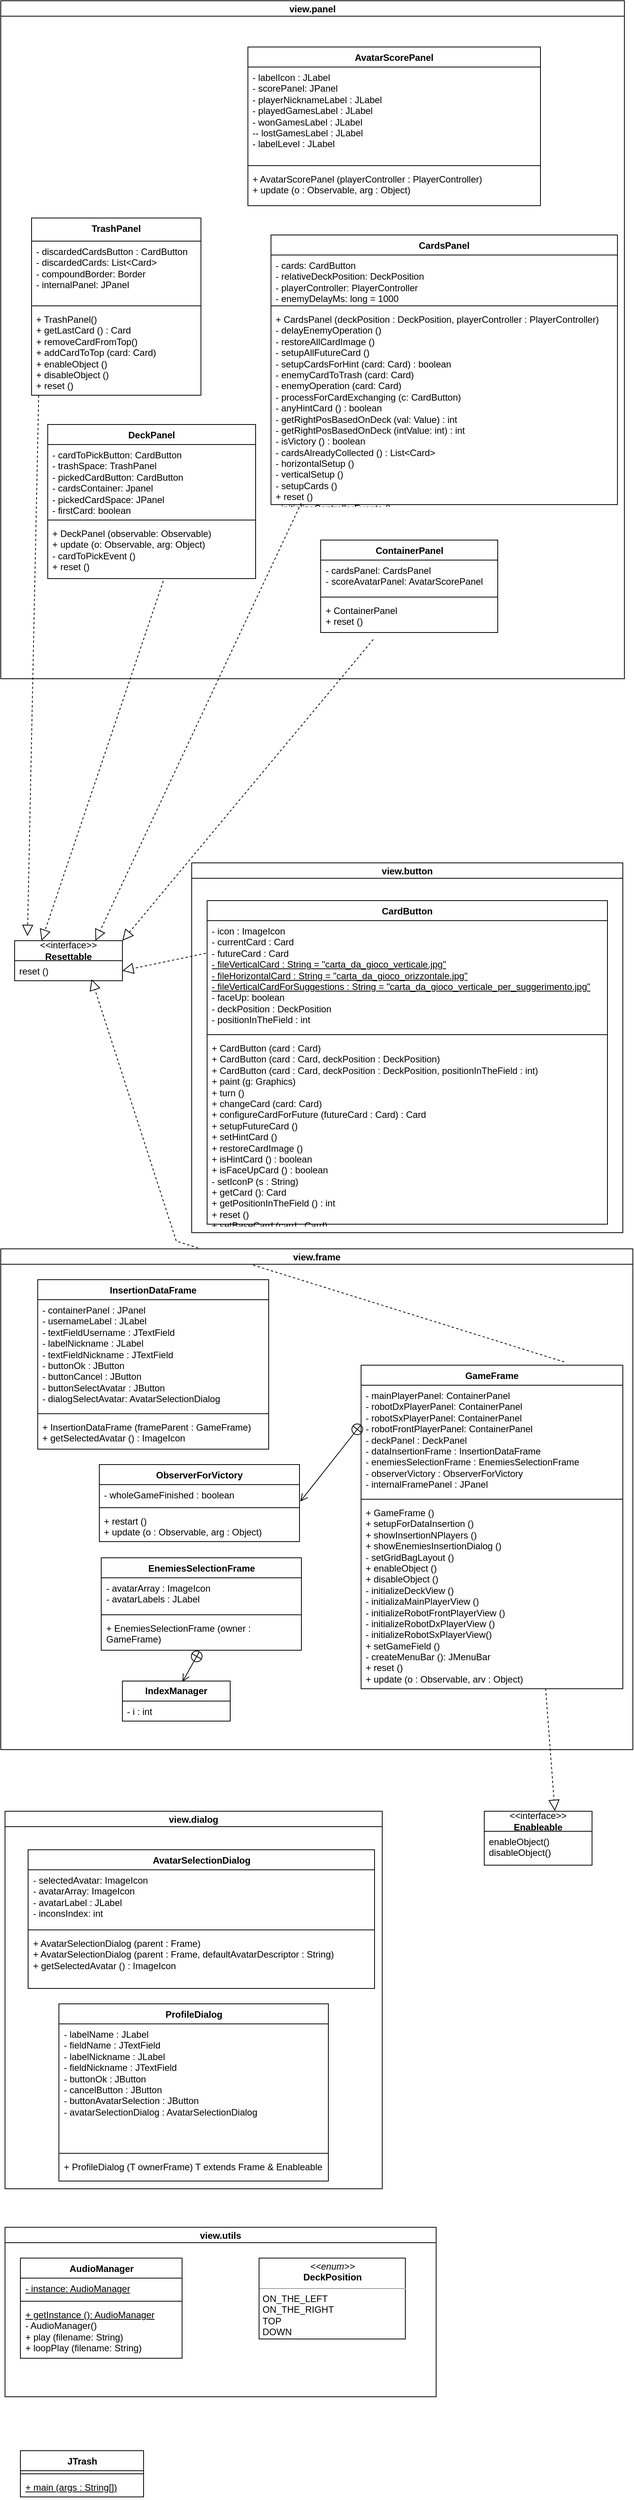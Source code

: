 <mxfile version="22.0.2" type="device" pages="3">
  <diagram id="C5RBs43oDa-KdzZeNtuy" name="View">
    <mxGraphModel dx="1050" dy="621" grid="1" gridSize="10" guides="1" tooltips="1" connect="1" arrows="1" fold="1" page="1" pageScale="1" pageWidth="827" pageHeight="1169" math="0" shadow="0">
      <root>
        <mxCell id="WIyWlLk6GJQsqaUBKTNV-0" />
        <mxCell id="WIyWlLk6GJQsqaUBKTNV-1" parent="WIyWlLk6GJQsqaUBKTNV-0" />
        <mxCell id="BmwFRalXUi7RjEicNa1M-4" value="AudioManager" style="swimlane;fontStyle=1;align=center;verticalAlign=top;childLayout=stackLayout;horizontal=1;startSize=26;horizontalStack=0;resizeParent=1;resizeParentMax=0;resizeLast=0;collapsible=1;marginBottom=0;whiteSpace=wrap;html=1;" parent="WIyWlLk6GJQsqaUBKTNV-1" vertex="1">
          <mxGeometry x="27.5" y="2980" width="210" height="130" as="geometry" />
        </mxCell>
        <mxCell id="BmwFRalXUi7RjEicNa1M-5" value="&lt;u&gt;- instance: AudioManager&lt;/u&gt;" style="text;strokeColor=none;fillColor=none;align=left;verticalAlign=top;spacingLeft=4;spacingRight=4;overflow=hidden;rotatable=0;points=[[0,0.5],[1,0.5]];portConstraint=eastwest;whiteSpace=wrap;html=1;" parent="BmwFRalXUi7RjEicNa1M-4" vertex="1">
          <mxGeometry y="26" width="210" height="26" as="geometry" />
        </mxCell>
        <mxCell id="BmwFRalXUi7RjEicNa1M-6" value="" style="line;strokeWidth=1;fillColor=none;align=left;verticalAlign=middle;spacingTop=-1;spacingLeft=3;spacingRight=3;rotatable=0;labelPosition=right;points=[];portConstraint=eastwest;strokeColor=inherit;" parent="BmwFRalXUi7RjEicNa1M-4" vertex="1">
          <mxGeometry y="52" width="210" height="8" as="geometry" />
        </mxCell>
        <mxCell id="BmwFRalXUi7RjEicNa1M-7" value="&lt;u&gt;+ getInstance (): AudioManager&lt;/u&gt;&lt;br&gt;- AudioManager()&lt;br&gt;+ play (filename: String)&lt;br&gt;+ loopPlay (filename: String)" style="text;strokeColor=none;fillColor=none;align=left;verticalAlign=top;spacingLeft=4;spacingRight=4;overflow=hidden;rotatable=0;points=[[0,0.5],[1,0.5]];portConstraint=eastwest;whiteSpace=wrap;html=1;" parent="BmwFRalXUi7RjEicNa1M-4" vertex="1">
          <mxGeometry y="60" width="210" height="70" as="geometry" />
        </mxCell>
        <mxCell id="BmwFRalXUi7RjEicNa1M-18" value="&lt;p style=&quot;margin:0px;margin-top:4px;text-align:center;&quot;&gt;&lt;i&gt;&amp;lt;&amp;lt;enum&amp;gt;&amp;gt;&lt;/i&gt;&lt;br&gt;&lt;b&gt;DeckPosition&lt;/b&gt;&lt;/p&gt;&lt;hr size=&quot;1&quot;&gt;&lt;p style=&quot;margin:0px;margin-left:4px;&quot;&gt;ON_THE_LEFT&lt;/p&gt;&lt;p style=&quot;margin:0px;margin-left:4px;&quot;&gt;ON_THE_RIGHT&lt;/p&gt;&lt;p style=&quot;margin:0px;margin-left:4px;&quot;&gt;TOP&lt;/p&gt;&lt;p style=&quot;margin:0px;margin-left:4px;&quot;&gt;DOWN&lt;/p&gt;" style="verticalAlign=top;align=left;overflow=fill;fontSize=12;fontFamily=Helvetica;html=1;whiteSpace=wrap;" parent="WIyWlLk6GJQsqaUBKTNV-1" vertex="1">
          <mxGeometry x="337.5" y="2980" width="190" height="105" as="geometry" />
        </mxCell>
        <mxCell id="BmwFRalXUi7RjEicNa1M-22" value="view.utils" style="swimlane;startSize=20;horizontal=1;containerType=tree;" parent="WIyWlLk6GJQsqaUBKTNV-1" vertex="1">
          <mxGeometry x="7.5" y="2940" width="560" height="220" as="geometry" />
        </mxCell>
        <mxCell id="BmwFRalXUi7RjEicNa1M-46" value="" style="endArrow=block;dashed=1;endFill=0;endSize=12;html=1;rounded=0;entryX=0.25;entryY=0;entryDx=0;entryDy=0;exitX=0.556;exitY=1.042;exitDx=0;exitDy=0;exitPerimeter=0;" parent="WIyWlLk6GJQsqaUBKTNV-1" source="BmwFRalXUi7RjEicNa1M-30" target="BmwFRalXUi7RjEicNa1M-42" edge="1">
          <mxGeometry width="160" relative="1" as="geometry">
            <mxPoint x="285" y="390" as="sourcePoint" />
            <mxPoint x="445" y="390" as="targetPoint" />
          </mxGeometry>
        </mxCell>
        <mxCell id="BmwFRalXUi7RjEicNa1M-47" value="" style="endArrow=block;dashed=1;endFill=0;endSize=12;html=1;rounded=0;entryX=0.119;entryY=-0.115;entryDx=0;entryDy=0;exitX=0.042;exitY=1.003;exitDx=0;exitDy=0;entryPerimeter=0;exitPerimeter=0;" parent="WIyWlLk6GJQsqaUBKTNV-1" source="BmwFRalXUi7RjEicNa1M-34" target="BmwFRalXUi7RjEicNa1M-42" edge="1">
          <mxGeometry width="160" relative="1" as="geometry">
            <mxPoint x="295" y="400" as="sourcePoint" />
            <mxPoint x="650" y="399" as="targetPoint" />
          </mxGeometry>
        </mxCell>
        <mxCell id="BmwFRalXUi7RjEicNa1M-48" value="" style="endArrow=block;dashed=1;endFill=0;endSize=12;html=1;rounded=0;entryX=0.75;entryY=0;entryDx=0;entryDy=0;exitX=0.087;exitY=0.993;exitDx=0;exitDy=0;exitPerimeter=0;" parent="WIyWlLk6GJQsqaUBKTNV-1" source="BmwFRalXUi7RjEicNa1M-39" target="BmwFRalXUi7RjEicNa1M-42" edge="1">
          <mxGeometry width="160" relative="1" as="geometry">
            <mxPoint x="270" y="600" as="sourcePoint" />
            <mxPoint x="650" y="425" as="targetPoint" />
          </mxGeometry>
        </mxCell>
        <mxCell id="BmwFRalXUi7RjEicNa1M-53" value="" style="endArrow=block;dashed=1;endFill=0;endSize=12;html=1;rounded=0;entryX=1;entryY=0;entryDx=0;entryDy=0;exitX=0.297;exitY=1.214;exitDx=0;exitDy=0;exitPerimeter=0;" parent="WIyWlLk6GJQsqaUBKTNV-1" source="BmwFRalXUi7RjEicNa1M-52" target="BmwFRalXUi7RjEicNa1M-42" edge="1">
          <mxGeometry width="160" relative="1" as="geometry">
            <mxPoint x="270" y="600" as="sourcePoint" />
            <mxPoint x="650" y="425" as="targetPoint" />
            <Array as="points" />
          </mxGeometry>
        </mxCell>
        <mxCell id="SMRdPaCOJSe27qhVjgNf-18" value="&amp;lt;&amp;lt;interface&amp;gt;&amp;gt;&lt;br&gt;&lt;b&gt;Enableable&lt;/b&gt;" style="swimlane;fontStyle=0;childLayout=stackLayout;horizontal=1;startSize=26;fillColor=none;horizontalStack=0;resizeParent=1;resizeParentMax=0;resizeLast=0;collapsible=1;marginBottom=0;whiteSpace=wrap;html=1;" parent="WIyWlLk6GJQsqaUBKTNV-1" vertex="1">
          <mxGeometry x="630" y="2400" width="140" height="70" as="geometry" />
        </mxCell>
        <mxCell id="SMRdPaCOJSe27qhVjgNf-19" value="enableObject()&lt;br&gt;disableObject()" style="text;strokeColor=none;fillColor=none;align=left;verticalAlign=top;spacingLeft=4;spacingRight=4;overflow=hidden;rotatable=0;points=[[0,0.5],[1,0.5]];portConstraint=eastwest;whiteSpace=wrap;html=1;" parent="SMRdPaCOJSe27qhVjgNf-18" vertex="1">
          <mxGeometry y="26" width="140" height="44" as="geometry" />
        </mxCell>
        <mxCell id="SMRdPaCOJSe27qhVjgNf-20" value="" style="endArrow=block;dashed=1;endFill=0;endSize=12;html=1;rounded=0;exitX=0.705;exitY=0.999;exitDx=0;exitDy=0;exitPerimeter=0;entryX=0.655;entryY=-0.005;entryDx=0;entryDy=0;entryPerimeter=0;" parent="WIyWlLk6GJQsqaUBKTNV-1" source="SMRdPaCOJSe27qhVjgNf-8" target="SMRdPaCOJSe27qhVjgNf-18" edge="1">
          <mxGeometry width="160" relative="1" as="geometry">
            <mxPoint x="320" y="1420" as="sourcePoint" />
            <mxPoint x="720" y="1990" as="targetPoint" />
          </mxGeometry>
        </mxCell>
        <mxCell id="SMRdPaCOJSe27qhVjgNf-23" value="" style="endArrow=block;dashed=1;endFill=0;endSize=12;html=1;rounded=0;entryX=0.714;entryY=0.923;entryDx=0;entryDy=0;entryPerimeter=0;exitX=0.776;exitY=-0.01;exitDx=0;exitDy=0;exitPerimeter=0;" parent="WIyWlLk6GJQsqaUBKTNV-1" source="SMRdPaCOJSe27qhVjgNf-5" target="BmwFRalXUi7RjEicNa1M-43" edge="1">
          <mxGeometry width="160" relative="1" as="geometry">
            <mxPoint x="650" y="1469" as="sourcePoint" />
            <mxPoint x="756.02" y="1404.002" as="targetPoint" />
            <Array as="points">
              <mxPoint x="230" y="1660" />
            </Array>
          </mxGeometry>
        </mxCell>
        <mxCell id="BmwFRalXUi7RjEicNa1M-42" value="&amp;lt;&amp;lt;interface&amp;gt;&amp;gt;&lt;br&gt;&lt;b&gt;Resettable&lt;/b&gt;" style="swimlane;fontStyle=0;childLayout=stackLayout;horizontal=1;startSize=26;fillColor=none;horizontalStack=0;resizeParent=1;resizeParentMax=0;resizeLast=0;collapsible=1;marginBottom=0;whiteSpace=wrap;html=1;" parent="WIyWlLk6GJQsqaUBKTNV-1" vertex="1">
          <mxGeometry x="20" y="1270" width="140" height="52" as="geometry" />
        </mxCell>
        <mxCell id="BmwFRalXUi7RjEicNa1M-43" value="reset ()" style="text;strokeColor=none;fillColor=none;align=left;verticalAlign=top;spacingLeft=4;spacingRight=4;overflow=hidden;rotatable=0;points=[[0,0.5],[1,0.5]];portConstraint=eastwest;whiteSpace=wrap;html=1;" parent="BmwFRalXUi7RjEicNa1M-42" vertex="1">
          <mxGeometry y="26" width="140" height="26" as="geometry" />
        </mxCell>
        <mxCell id="SMRdPaCOJSe27qhVjgNf-37" value="view.frame" style="swimlane;startSize=20;horizontal=1;containerType=tree;" parent="WIyWlLk6GJQsqaUBKTNV-1" vertex="1">
          <mxGeometry x="2" y="1670" width="821" height="650" as="geometry">
            <mxRectangle x="10" y="280" width="100" height="30" as="alternateBounds" />
          </mxGeometry>
        </mxCell>
        <mxCell id="SMRdPaCOJSe27qhVjgNf-1" value="InsertionDataFrame&lt;br&gt;&lt;span style=&quot;white-space: pre;&quot;&gt;&#x9;&lt;/span&gt;&lt;br&gt;" style="swimlane;fontStyle=1;align=center;verticalAlign=top;childLayout=stackLayout;horizontal=1;startSize=26;horizontalStack=0;resizeParent=1;resizeParentMax=0;resizeLast=0;collapsible=1;marginBottom=0;whiteSpace=wrap;html=1;" parent="SMRdPaCOJSe27qhVjgNf-37" vertex="1">
          <mxGeometry x="48" y="40" width="300" height="220" as="geometry" />
        </mxCell>
        <mxCell id="SMRdPaCOJSe27qhVjgNf-2" value="- containerPanel : JPanel&lt;br&gt;- usernameLabel : JLabel&lt;br&gt;- textFieldUsername : JTextField&lt;br&gt;- labelNickname : JLabel&lt;br&gt;- textFieldNickname : JTextField&lt;br&gt;- buttonOk : JButton&lt;br&gt;- buttonCancel : JButton&lt;br&gt;- buttonSelectAvatar : JButton&lt;br&gt;- dialogSelectAvatar: AvatarSelectionDialog" style="text;strokeColor=none;fillColor=none;align=left;verticalAlign=top;spacingLeft=4;spacingRight=4;overflow=hidden;rotatable=0;points=[[0,0.5],[1,0.5]];portConstraint=eastwest;whiteSpace=wrap;html=1;" parent="SMRdPaCOJSe27qhVjgNf-1" vertex="1">
          <mxGeometry y="26" width="300" height="144" as="geometry" />
        </mxCell>
        <mxCell id="SMRdPaCOJSe27qhVjgNf-3" value="" style="line;strokeWidth=1;fillColor=none;align=left;verticalAlign=middle;spacingTop=-1;spacingLeft=3;spacingRight=3;rotatable=0;labelPosition=right;points=[];portConstraint=eastwest;strokeColor=inherit;" parent="SMRdPaCOJSe27qhVjgNf-1" vertex="1">
          <mxGeometry y="170" width="300" height="8" as="geometry" />
        </mxCell>
        <mxCell id="SMRdPaCOJSe27qhVjgNf-4" value="+ InsertionDataFrame (frameParent : GameFrame)&lt;br&gt;+ getSelectedAvatar () : ImageIcon" style="text;strokeColor=none;fillColor=none;align=left;verticalAlign=top;spacingLeft=4;spacingRight=4;overflow=hidden;rotatable=0;points=[[0,0.5],[1,0.5]];portConstraint=eastwest;whiteSpace=wrap;html=1;" parent="SMRdPaCOJSe27qhVjgNf-1" vertex="1">
          <mxGeometry y="178" width="300" height="42" as="geometry" />
        </mxCell>
        <mxCell id="SMRdPaCOJSe27qhVjgNf-24" value="EnemiesSelectionFrame" style="swimlane;fontStyle=1;align=center;verticalAlign=top;childLayout=stackLayout;horizontal=1;startSize=26;horizontalStack=0;resizeParent=1;resizeParentMax=0;resizeLast=0;collapsible=1;marginBottom=0;whiteSpace=wrap;html=1;" parent="SMRdPaCOJSe27qhVjgNf-37" vertex="1">
          <mxGeometry x="130.5" y="401" width="260" height="120" as="geometry" />
        </mxCell>
        <mxCell id="SMRdPaCOJSe27qhVjgNf-25" value="- avatarArray : ImageIcon&lt;br&gt;- avatarLabels : JLabel" style="text;strokeColor=none;fillColor=none;align=left;verticalAlign=top;spacingLeft=4;spacingRight=4;overflow=hidden;rotatable=0;points=[[0,0.5],[1,0.5]];portConstraint=eastwest;whiteSpace=wrap;html=1;" parent="SMRdPaCOJSe27qhVjgNf-24" vertex="1">
          <mxGeometry y="26" width="260" height="44" as="geometry" />
        </mxCell>
        <mxCell id="SMRdPaCOJSe27qhVjgNf-26" value="" style="line;strokeWidth=1;fillColor=none;align=left;verticalAlign=middle;spacingTop=-1;spacingLeft=3;spacingRight=3;rotatable=0;labelPosition=right;points=[];portConstraint=eastwest;strokeColor=inherit;" parent="SMRdPaCOJSe27qhVjgNf-24" vertex="1">
          <mxGeometry y="70" width="260" height="8" as="geometry" />
        </mxCell>
        <mxCell id="SMRdPaCOJSe27qhVjgNf-27" value="+ EnemiesSelectionFrame (owner : GameFrame)" style="text;strokeColor=none;fillColor=none;align=left;verticalAlign=top;spacingLeft=4;spacingRight=4;overflow=hidden;rotatable=0;points=[[0,0.5],[1,0.5]];portConstraint=eastwest;whiteSpace=wrap;html=1;" parent="SMRdPaCOJSe27qhVjgNf-24" vertex="1">
          <mxGeometry y="78" width="260" height="42" as="geometry" />
        </mxCell>
        <mxCell id="SMRdPaCOJSe27qhVjgNf-32" value="&lt;b&gt;IndexManager&lt;/b&gt;" style="swimlane;fontStyle=0;childLayout=stackLayout;horizontal=1;startSize=26;fillColor=none;horizontalStack=0;resizeParent=1;resizeParentMax=0;resizeLast=0;collapsible=1;marginBottom=0;whiteSpace=wrap;html=1;" parent="SMRdPaCOJSe27qhVjgNf-37" vertex="1">
          <mxGeometry x="158" y="561" width="140" height="52" as="geometry" />
        </mxCell>
        <mxCell id="SMRdPaCOJSe27qhVjgNf-33" value="- i : int" style="text;strokeColor=none;fillColor=none;align=left;verticalAlign=top;spacingLeft=4;spacingRight=4;overflow=hidden;rotatable=0;points=[[0,0.5],[1,0.5]];portConstraint=eastwest;whiteSpace=wrap;html=1;" parent="SMRdPaCOJSe27qhVjgNf-32" vertex="1">
          <mxGeometry y="26" width="140" height="26" as="geometry" />
        </mxCell>
        <mxCell id="SMRdPaCOJSe27qhVjgNf-36" value="" style="endArrow=open;startArrow=circlePlus;endFill=0;startFill=0;endSize=8;html=1;rounded=0;exitX=0.492;exitY=1.024;exitDx=0;exitDy=0;exitPerimeter=0;entryX=0.557;entryY=0.019;entryDx=0;entryDy=0;entryPerimeter=0;" parent="SMRdPaCOJSe27qhVjgNf-37" source="SMRdPaCOJSe27qhVjgNf-27" target="SMRdPaCOJSe27qhVjgNf-32" edge="1">
          <mxGeometry width="160" relative="1" as="geometry">
            <mxPoint x="315.5" y="330" as="sourcePoint" />
            <mxPoint x="475.5" y="330" as="targetPoint" />
          </mxGeometry>
        </mxCell>
        <mxCell id="SMRdPaCOJSe27qhVjgNf-5" value="GameFrame" style="swimlane;fontStyle=1;align=center;verticalAlign=top;childLayout=stackLayout;horizontal=1;startSize=26;horizontalStack=0;resizeParent=1;resizeParentMax=0;resizeLast=0;collapsible=1;marginBottom=0;whiteSpace=wrap;html=1;" parent="SMRdPaCOJSe27qhVjgNf-37" vertex="1">
          <mxGeometry x="468" y="151" width="340" height="420" as="geometry" />
        </mxCell>
        <mxCell id="SMRdPaCOJSe27qhVjgNf-6" value="- mainPlayerPanel: ContainerPanel&lt;br&gt;- robotDxPlayerPanel: ContainerPanel&lt;br&gt;- robotSxPlayerPanel: ContainerPanel&lt;br&gt;- robotFrontPlayerPanel: ContainerPanel&lt;br&gt;- deckPanel : DeckPanel&lt;br&gt;- dataInsertionFrame : InsertionDataFrame&lt;br&gt;- enemiesSelectionFrame : EnemiesSelectionFrame&lt;br&gt;- observerVictory : ObserverForVictory&lt;br&gt;- internalFramePanel : JPanel" style="text;strokeColor=none;fillColor=none;align=left;verticalAlign=top;spacingLeft=4;spacingRight=4;overflow=hidden;rotatable=0;points=[[0,0.5],[1,0.5]];portConstraint=eastwest;whiteSpace=wrap;html=1;" parent="SMRdPaCOJSe27qhVjgNf-5" vertex="1">
          <mxGeometry y="26" width="340" height="144" as="geometry" />
        </mxCell>
        <mxCell id="SMRdPaCOJSe27qhVjgNf-7" value="" style="line;strokeWidth=1;fillColor=none;align=left;verticalAlign=middle;spacingTop=-1;spacingLeft=3;spacingRight=3;rotatable=0;labelPosition=right;points=[];portConstraint=eastwest;strokeColor=inherit;" parent="SMRdPaCOJSe27qhVjgNf-5" vertex="1">
          <mxGeometry y="170" width="340" height="8" as="geometry" />
        </mxCell>
        <mxCell id="SMRdPaCOJSe27qhVjgNf-8" value="+ GameFrame ()&lt;br&gt;+ setupForDataInsertion ()&lt;br&gt;+ showInsertionNPlayers ()&lt;br&gt;+ showEnemiesInsertionDialog ()&lt;br&gt;- setGridBagLayout ()&lt;br&gt;+ enableObject ()&lt;br&gt;+ disableObject ()&lt;br&gt;- initializeDeckView ()&lt;br&gt;- initializaMainPlayerView ()&lt;br&gt;- initializeRobotFrontPlayerView ()&lt;br&gt;- initializeRobotDxPlayerView ()&lt;br&gt;- initializeRobotSxPlayerView()&lt;br&gt;+ setGameField ()&lt;br&gt;- createMenuBar (): JMenuBar&lt;br&gt;+ reset ()&lt;br&gt;+ update (o : Observable, arv : Object)" style="text;strokeColor=none;fillColor=none;align=left;verticalAlign=top;spacingLeft=4;spacingRight=4;overflow=hidden;rotatable=0;points=[[0,0.5],[1,0.5]];portConstraint=eastwest;whiteSpace=wrap;html=1;" parent="SMRdPaCOJSe27qhVjgNf-5" vertex="1">
          <mxGeometry y="178" width="340" height="242" as="geometry" />
        </mxCell>
        <mxCell id="SMRdPaCOJSe27qhVjgNf-13" value="ObserverForVictory" style="swimlane;fontStyle=1;align=center;verticalAlign=top;childLayout=stackLayout;horizontal=1;startSize=26;horizontalStack=0;resizeParent=1;resizeParentMax=0;resizeLast=0;collapsible=1;marginBottom=0;whiteSpace=wrap;html=1;" parent="SMRdPaCOJSe27qhVjgNf-37" vertex="1">
          <mxGeometry x="128" y="280" width="260" height="100" as="geometry" />
        </mxCell>
        <mxCell id="SMRdPaCOJSe27qhVjgNf-14" value="- wholeGameFinished : boolean" style="text;strokeColor=none;fillColor=none;align=left;verticalAlign=top;spacingLeft=4;spacingRight=4;overflow=hidden;rotatable=0;points=[[0,0.5],[1,0.5]];portConstraint=eastwest;whiteSpace=wrap;html=1;" parent="SMRdPaCOJSe27qhVjgNf-13" vertex="1">
          <mxGeometry y="26" width="260" height="26" as="geometry" />
        </mxCell>
        <mxCell id="SMRdPaCOJSe27qhVjgNf-15" value="" style="line;strokeWidth=1;fillColor=none;align=left;verticalAlign=middle;spacingTop=-1;spacingLeft=3;spacingRight=3;rotatable=0;labelPosition=right;points=[];portConstraint=eastwest;strokeColor=inherit;" parent="SMRdPaCOJSe27qhVjgNf-13" vertex="1">
          <mxGeometry y="52" width="260" height="8" as="geometry" />
        </mxCell>
        <mxCell id="SMRdPaCOJSe27qhVjgNf-16" value="+ restart ()&lt;br&gt;+ update (o : Observable, arg : Object)" style="text;strokeColor=none;fillColor=none;align=left;verticalAlign=top;spacingLeft=4;spacingRight=4;overflow=hidden;rotatable=0;points=[[0,0.5],[1,0.5]];portConstraint=eastwest;whiteSpace=wrap;html=1;" parent="SMRdPaCOJSe27qhVjgNf-13" vertex="1">
          <mxGeometry y="60" width="260" height="40" as="geometry" />
        </mxCell>
        <mxCell id="SMRdPaCOJSe27qhVjgNf-17" value="" style="endArrow=open;startArrow=circlePlus;endFill=0;startFill=0;endSize=8;html=1;rounded=0;exitX=0;exitY=0.354;exitDx=0;exitDy=0;exitPerimeter=0;entryX=1.004;entryY=0.846;entryDx=0;entryDy=0;entryPerimeter=0;" parent="SMRdPaCOJSe27qhVjgNf-37" source="SMRdPaCOJSe27qhVjgNf-6" target="SMRdPaCOJSe27qhVjgNf-14" edge="1">
          <mxGeometry width="160" relative="1" as="geometry">
            <mxPoint x="255.5" y="318.5" as="sourcePoint" />
            <mxPoint x="345.5" y="379" as="targetPoint" />
          </mxGeometry>
        </mxCell>
        <mxCell id="SMRdPaCOJSe27qhVjgNf-38" value="ProfileDialog" style="swimlane;fontStyle=1;align=center;verticalAlign=top;childLayout=stackLayout;horizontal=1;startSize=26;horizontalStack=0;resizeParent=1;resizeParentMax=0;resizeLast=0;collapsible=1;marginBottom=0;whiteSpace=wrap;html=1;" parent="WIyWlLk6GJQsqaUBKTNV-1" vertex="1">
          <mxGeometry x="77.5" y="2650" width="350" height="230" as="geometry" />
        </mxCell>
        <mxCell id="SMRdPaCOJSe27qhVjgNf-39" value="- labelName : JLabel&lt;br&gt;- fieldName : JTextField&lt;br&gt;- labelNickname : JLabel&lt;br&gt;- fieldNickname : JTextField&lt;br&gt;- buttonOk : JButton&lt;br&gt;- cancelButton : JButton&lt;br&gt;- buttonAvatarSelection : JButton&lt;br&gt;- avatarSelectionDialog : AvatarSelectionDialog" style="text;strokeColor=none;fillColor=none;align=left;verticalAlign=top;spacingLeft=4;spacingRight=4;overflow=hidden;rotatable=0;points=[[0,0.5],[1,0.5]];portConstraint=eastwest;whiteSpace=wrap;html=1;" parent="SMRdPaCOJSe27qhVjgNf-38" vertex="1">
          <mxGeometry y="26" width="350" height="164" as="geometry" />
        </mxCell>
        <mxCell id="SMRdPaCOJSe27qhVjgNf-40" value="" style="line;strokeWidth=1;fillColor=none;align=left;verticalAlign=middle;spacingTop=-1;spacingLeft=3;spacingRight=3;rotatable=0;labelPosition=right;points=[];portConstraint=eastwest;strokeColor=inherit;" parent="SMRdPaCOJSe27qhVjgNf-38" vertex="1">
          <mxGeometry y="190" width="350" height="8" as="geometry" />
        </mxCell>
        <mxCell id="SMRdPaCOJSe27qhVjgNf-41" value="+ ProfileDialog (T ownerFrame) T extends Frame &amp;amp; Enableable&lt;span style=&quot;background-color:#ffffff;padding:0px 0px 0px 2px;&quot;&gt;&lt;/span&gt;" style="text;strokeColor=none;fillColor=none;align=left;verticalAlign=top;spacingLeft=4;spacingRight=4;overflow=hidden;rotatable=0;points=[[0,0.5],[1,0.5]];portConstraint=eastwest;whiteSpace=wrap;html=1;" parent="SMRdPaCOJSe27qhVjgNf-38" vertex="1">
          <mxGeometry y="198" width="350" height="32" as="geometry" />
        </mxCell>
        <mxCell id="SMRdPaCOJSe27qhVjgNf-42" value="AvatarSelectionDialog" style="swimlane;fontStyle=1;align=center;verticalAlign=top;childLayout=stackLayout;horizontal=1;startSize=26;horizontalStack=0;resizeParent=1;resizeParentMax=0;resizeLast=0;collapsible=1;marginBottom=0;whiteSpace=wrap;html=1;" parent="WIyWlLk6GJQsqaUBKTNV-1" vertex="1">
          <mxGeometry x="37.5" y="2450" width="450" height="180" as="geometry" />
        </mxCell>
        <mxCell id="SMRdPaCOJSe27qhVjgNf-43" value="- selectedAvatar: ImageIcon&lt;br&gt;- avatarArray: ImageIcon&lt;br&gt;- avatarLabel : JLabel&lt;br&gt;- inconsIndex: int" style="text;strokeColor=none;fillColor=none;align=left;verticalAlign=top;spacingLeft=4;spacingRight=4;overflow=hidden;rotatable=0;points=[[0,0.5],[1,0.5]];portConstraint=eastwest;whiteSpace=wrap;html=1;" parent="SMRdPaCOJSe27qhVjgNf-42" vertex="1">
          <mxGeometry y="26" width="450" height="74" as="geometry" />
        </mxCell>
        <mxCell id="SMRdPaCOJSe27qhVjgNf-44" value="" style="line;strokeWidth=1;fillColor=none;align=left;verticalAlign=middle;spacingTop=-1;spacingLeft=3;spacingRight=3;rotatable=0;labelPosition=right;points=[];portConstraint=eastwest;strokeColor=inherit;" parent="SMRdPaCOJSe27qhVjgNf-42" vertex="1">
          <mxGeometry y="100" width="450" height="8" as="geometry" />
        </mxCell>
        <mxCell id="SMRdPaCOJSe27qhVjgNf-45" value="+ AvatarSelectionDialog (parent : Frame)&lt;br&gt;+ AvatarSelectionDialog (parent : Frame, defaultAvatarDescriptor : String)&lt;br&gt;+ getSelectedAvatar () : ImageIcon" style="text;strokeColor=none;fillColor=none;align=left;verticalAlign=top;spacingLeft=4;spacingRight=4;overflow=hidden;rotatable=0;points=[[0,0.5],[1,0.5]];portConstraint=eastwest;whiteSpace=wrap;html=1;" parent="SMRdPaCOJSe27qhVjgNf-42" vertex="1">
          <mxGeometry y="108" width="450" height="72" as="geometry" />
        </mxCell>
        <mxCell id="SMRdPaCOJSe27qhVjgNf-46" value="view.dialog" style="swimlane;startSize=20;horizontal=1;containerType=tree;" parent="WIyWlLk6GJQsqaUBKTNV-1" vertex="1">
          <mxGeometry x="7.5" y="2400" width="490" height="490" as="geometry">
            <mxRectangle x="10" y="280" width="100" height="30" as="alternateBounds" />
          </mxGeometry>
        </mxCell>
        <mxCell id="SMRdPaCOJSe27qhVjgNf-47" value="CardButton" style="swimlane;fontStyle=1;align=center;verticalAlign=top;childLayout=stackLayout;horizontal=1;startSize=26;horizontalStack=0;resizeParent=1;resizeParentMax=0;resizeLast=0;collapsible=1;marginBottom=0;whiteSpace=wrap;html=1;" parent="WIyWlLk6GJQsqaUBKTNV-1" vertex="1">
          <mxGeometry x="270" y="1218" width="520" height="420" as="geometry" />
        </mxCell>
        <mxCell id="SMRdPaCOJSe27qhVjgNf-48" value="- icon : ImageIcon&lt;br&gt;- currentCard : Card&lt;br&gt;- futureCard : Card&lt;br&gt;&lt;u&gt;- fileVerticalCard : String = &quot;carta_da_gioco_verticale.jpg&quot;&lt;br&gt;- fileHorizontalCard : String = &quot;carta_da_gioco_orizzontale.jpg&quot;&lt;br&gt;- fileVerticalCardForSuggestions : String = &quot;carta_da_gioco_verticale_per_suggerimento.jpg&quot;&lt;/u&gt;&lt;br&gt;- faceUp: boolean&lt;br&gt;- deckPosition : DeckPosition&lt;br&gt;- positionInTheField : int" style="text;strokeColor=none;fillColor=none;align=left;verticalAlign=top;spacingLeft=4;spacingRight=4;overflow=hidden;rotatable=0;points=[[0,0.5],[1,0.5]];portConstraint=eastwest;whiteSpace=wrap;html=1;" parent="SMRdPaCOJSe27qhVjgNf-47" vertex="1">
          <mxGeometry y="26" width="520" height="144" as="geometry" />
        </mxCell>
        <mxCell id="SMRdPaCOJSe27qhVjgNf-49" value="" style="line;strokeWidth=1;fillColor=none;align=left;verticalAlign=middle;spacingTop=-1;spacingLeft=3;spacingRight=3;rotatable=0;labelPosition=right;points=[];portConstraint=eastwest;strokeColor=inherit;" parent="SMRdPaCOJSe27qhVjgNf-47" vertex="1">
          <mxGeometry y="170" width="520" height="8" as="geometry" />
        </mxCell>
        <mxCell id="SMRdPaCOJSe27qhVjgNf-50" value="+ CardButton (card : Card)&lt;br&gt;+ CardButton (card : Card, deckPosition : DeckPosition)&lt;br&gt;+ CardButton (card : Card, deckPosition : DeckPosition, positionInTheField : int)&lt;br&gt;+ paint (g: Graphics)&lt;br&gt;+ turn ()&lt;br&gt;+ changeCard (card: Card)&lt;br&gt;+ configureCardForFuture (futureCard : Card) : Card&lt;br&gt;+ setupFutureCard ()&lt;br&gt;+ setHintCard ()&lt;br&gt;+ restoreCardImage ()&lt;br&gt;+ isHintCard () : boolean&lt;br&gt;+ isFaceUpCard () : boolean&lt;br&gt;- setIconP (s : String)&lt;br&gt;+ getCard (): Card&lt;br&gt;+ getPositionInTheField () : int&lt;br&gt;+ reset ()&lt;br&gt;+ setBaseCard (card : Card)" style="text;strokeColor=none;fillColor=none;align=left;verticalAlign=top;spacingLeft=4;spacingRight=4;overflow=hidden;rotatable=0;points=[[0,0.5],[1,0.5]];portConstraint=eastwest;whiteSpace=wrap;html=1;" parent="SMRdPaCOJSe27qhVjgNf-47" vertex="1">
          <mxGeometry y="178" width="520" height="242" as="geometry" />
        </mxCell>
        <mxCell id="SMRdPaCOJSe27qhVjgNf-51" value="" style="endArrow=block;dashed=1;endFill=0;endSize=12;html=1;rounded=0;entryX=1;entryY=0.5;entryDx=0;entryDy=0;exitX=-0.003;exitY=0.294;exitDx=0;exitDy=0;exitPerimeter=0;" parent="WIyWlLk6GJQsqaUBKTNV-1" source="SMRdPaCOJSe27qhVjgNf-48" target="BmwFRalXUi7RjEicNa1M-43" edge="1">
          <mxGeometry width="160" relative="1" as="geometry">
            <mxPoint x="1070" y="1194" as="sourcePoint" />
            <mxPoint x="1351" y="130" as="targetPoint" />
            <Array as="points" />
          </mxGeometry>
        </mxCell>
        <mxCell id="SMRdPaCOJSe27qhVjgNf-52" value="view.button" style="swimlane;startSize=20;horizontal=1;containerType=tree;" parent="WIyWlLk6GJQsqaUBKTNV-1" vertex="1">
          <mxGeometry x="250" y="1169" width="560" height="480" as="geometry">
            <mxRectangle x="10" y="280" width="100" height="30" as="alternateBounds" />
          </mxGeometry>
        </mxCell>
        <mxCell id="BmwFRalXUi7RjEicNa1M-58" value="view.panel" style="swimlane;startSize=20;horizontal=1;containerType=tree;" parent="WIyWlLk6GJQsqaUBKTNV-1" vertex="1">
          <mxGeometry x="2" y="50" width="810" height="880" as="geometry">
            <mxRectangle x="10" y="280" width="100" height="30" as="alternateBounds" />
          </mxGeometry>
        </mxCell>
        <mxCell id="BmwFRalXUi7RjEicNa1M-31" value="TrashPanel" style="swimlane;fontStyle=1;align=center;verticalAlign=top;childLayout=stackLayout;horizontal=1;startSize=30;horizontalStack=0;resizeParent=1;resizeParentMax=0;resizeLast=0;collapsible=1;marginBottom=0;whiteSpace=wrap;html=1;" parent="BmwFRalXUi7RjEicNa1M-58" vertex="1">
          <mxGeometry x="40" y="282" width="220" height="230" as="geometry" />
        </mxCell>
        <mxCell id="BmwFRalXUi7RjEicNa1M-32" value="- discardedCardsButton : CardButton&lt;br&gt;- discardedCards: List&amp;lt;Card&amp;gt;&lt;br&gt;- compoundBorder: Border&lt;br&gt;- internalPanel: JPanel" style="text;strokeColor=none;fillColor=none;align=left;verticalAlign=top;spacingLeft=4;spacingRight=4;overflow=hidden;rotatable=0;points=[[0,0.5],[1,0.5]];portConstraint=eastwest;whiteSpace=wrap;html=1;" parent="BmwFRalXUi7RjEicNa1M-31" vertex="1">
          <mxGeometry y="30" width="220" height="80" as="geometry" />
        </mxCell>
        <mxCell id="BmwFRalXUi7RjEicNa1M-33" value="" style="line;strokeWidth=1;fillColor=none;align=left;verticalAlign=middle;spacingTop=-1;spacingLeft=3;spacingRight=3;rotatable=0;labelPosition=right;points=[];portConstraint=eastwest;strokeColor=inherit;" parent="BmwFRalXUi7RjEicNa1M-31" vertex="1">
          <mxGeometry y="110" width="220" height="8" as="geometry" />
        </mxCell>
        <mxCell id="BmwFRalXUi7RjEicNa1M-34" value="+ TrashPanel()&lt;br&gt;+ getLastCard () : Card&lt;br&gt;+ removeCardFromTop()&lt;br&gt;+ addCardToTop (card: Card)&lt;br&gt;+ enableObject ()&lt;br&gt;+ disableObject ()&lt;br&gt;+ reset ()" style="text;strokeColor=none;fillColor=none;align=left;verticalAlign=top;spacingLeft=4;spacingRight=4;overflow=hidden;rotatable=0;points=[[0,0.5],[1,0.5]];portConstraint=eastwest;whiteSpace=wrap;html=1;" parent="BmwFRalXUi7RjEicNa1M-31" vertex="1">
          <mxGeometry y="118" width="220" height="112" as="geometry" />
        </mxCell>
        <mxCell id="BmwFRalXUi7RjEicNa1M-36" value="CardsPanel" style="swimlane;fontStyle=1;align=center;verticalAlign=top;childLayout=stackLayout;horizontal=1;startSize=26;horizontalStack=0;resizeParent=1;resizeParentMax=0;resizeLast=0;collapsible=1;marginBottom=0;whiteSpace=wrap;html=1;" parent="BmwFRalXUi7RjEicNa1M-58" vertex="1">
          <mxGeometry x="351" y="304" width="450" height="350" as="geometry" />
        </mxCell>
        <mxCell id="BmwFRalXUi7RjEicNa1M-37" value="- cards: CardButton&lt;br&gt;- relativeDeckPosition: DeckPosition&lt;br&gt;- playerController: PlayerController&lt;br&gt;- enemyDelayMs: long = 1000" style="text;strokeColor=none;fillColor=none;align=left;verticalAlign=top;spacingLeft=4;spacingRight=4;overflow=hidden;rotatable=0;points=[[0,0.5],[1,0.5]];portConstraint=eastwest;whiteSpace=wrap;html=1;" parent="BmwFRalXUi7RjEicNa1M-36" vertex="1">
          <mxGeometry y="26" width="450" height="62" as="geometry" />
        </mxCell>
        <mxCell id="BmwFRalXUi7RjEicNa1M-38" value="" style="line;strokeWidth=1;fillColor=none;align=left;verticalAlign=middle;spacingTop=-1;spacingLeft=3;spacingRight=3;rotatable=0;labelPosition=right;points=[];portConstraint=eastwest;strokeColor=inherit;" parent="BmwFRalXUi7RjEicNa1M-36" vertex="1">
          <mxGeometry y="88" width="450" height="8" as="geometry" />
        </mxCell>
        <mxCell id="BmwFRalXUi7RjEicNa1M-39" value="+ CardsPanel (deckPosition : DeckPosition, playerController : PlayerController)&lt;br&gt;- delayEnemyOperation ()&lt;br&gt;- restoreAllCardImage ()&lt;br&gt;- setupAllFutureCard ()&lt;br&gt;- setupCardsForHint (card: Card) : boolean&lt;br&gt;- enemyCardToTrash (card: Card)&lt;br&gt;- enemyOperation (card: Card)&lt;br&gt;- processForCardExchanging (c: CardButton)&lt;br&gt;- anyHintCard () : boolean&lt;br&gt;- getRightPosBasedOnDeck (val: Value) : int&lt;br&gt;- getRightPosBasedOnDeck (intValue: int) : int&lt;br&gt;- isVictory () : boolean&lt;br&gt;- cardsAlreadyCollected () : List&amp;lt;Card&amp;gt;&lt;br&gt;- horizontalSetup ()&lt;br&gt;- verticalSetup ()&lt;br&gt;- setupCards ()&lt;br&gt;+ reset ()&lt;br&gt;- initializeControllerEvents ()" style="text;strokeColor=none;fillColor=none;align=left;verticalAlign=top;spacingLeft=4;spacingRight=4;overflow=hidden;rotatable=0;points=[[0,0.5],[1,0.5]];portConstraint=eastwest;whiteSpace=wrap;html=1;" parent="BmwFRalXUi7RjEicNa1M-36" vertex="1">
          <mxGeometry y="96" width="450" height="254" as="geometry" />
        </mxCell>
        <mxCell id="BmwFRalXUi7RjEicNa1M-27" value="DeckPanel" style="swimlane;fontStyle=1;align=center;verticalAlign=top;childLayout=stackLayout;horizontal=1;startSize=26;horizontalStack=0;resizeParent=1;resizeParentMax=0;resizeLast=0;collapsible=1;marginBottom=0;whiteSpace=wrap;html=1;" parent="BmwFRalXUi7RjEicNa1M-58" vertex="1">
          <mxGeometry x="61" y="550" width="270" height="200" as="geometry" />
        </mxCell>
        <mxCell id="BmwFRalXUi7RjEicNa1M-28" value="- cardToPickButton: CardButton&lt;br&gt;- trashSpace: TrashPanel&lt;br&gt;- pickedCardButton: CardButton&lt;br&gt;- cardsContainer: Jpanel&lt;br&gt;- pickedCardSpace: JPanel&lt;br&gt;- firstCard: boolean" style="text;strokeColor=none;fillColor=none;align=left;verticalAlign=top;spacingLeft=4;spacingRight=4;overflow=hidden;rotatable=0;points=[[0,0.5],[1,0.5]];portConstraint=eastwest;whiteSpace=wrap;html=1;" parent="BmwFRalXUi7RjEicNa1M-27" vertex="1">
          <mxGeometry y="26" width="270" height="94" as="geometry" />
        </mxCell>
        <mxCell id="BmwFRalXUi7RjEicNa1M-29" value="" style="line;strokeWidth=1;fillColor=none;align=left;verticalAlign=middle;spacingTop=-1;spacingLeft=3;spacingRight=3;rotatable=0;labelPosition=right;points=[];portConstraint=eastwest;strokeColor=inherit;" parent="BmwFRalXUi7RjEicNa1M-27" vertex="1">
          <mxGeometry y="120" width="270" height="8" as="geometry" />
        </mxCell>
        <mxCell id="BmwFRalXUi7RjEicNa1M-30" value="+ DeckPanel (observable: Observable)&lt;br&gt;+ update (o: Observable, arg: Object)&lt;br&gt;- cardToPickEvent ()&lt;br&gt;+ reset ()" style="text;strokeColor=none;fillColor=none;align=left;verticalAlign=top;spacingLeft=4;spacingRight=4;overflow=hidden;rotatable=0;points=[[0,0.5],[1,0.5]];portConstraint=eastwest;whiteSpace=wrap;html=1;" parent="BmwFRalXUi7RjEicNa1M-27" vertex="1">
          <mxGeometry y="128" width="270" height="72" as="geometry" />
        </mxCell>
        <mxCell id="BmwFRalXUi7RjEicNa1M-49" value="ContainerPanel" style="swimlane;fontStyle=1;align=center;verticalAlign=top;childLayout=stackLayout;horizontal=1;startSize=26;horizontalStack=0;resizeParent=1;resizeParentMax=0;resizeLast=0;collapsible=1;marginBottom=0;whiteSpace=wrap;html=1;" parent="BmwFRalXUi7RjEicNa1M-58" vertex="1">
          <mxGeometry x="415.5" y="700" width="230" height="120" as="geometry" />
        </mxCell>
        <mxCell id="BmwFRalXUi7RjEicNa1M-50" value="- cardsPanel: CardsPanel&lt;br&gt;- scoreAvatarPanel: AvatarScorePanel" style="text;strokeColor=none;fillColor=none;align=left;verticalAlign=top;spacingLeft=4;spacingRight=4;overflow=hidden;rotatable=0;points=[[0,0.5],[1,0.5]];portConstraint=eastwest;whiteSpace=wrap;html=1;" parent="BmwFRalXUi7RjEicNa1M-49" vertex="1">
          <mxGeometry y="26" width="230" height="44" as="geometry" />
        </mxCell>
        <mxCell id="BmwFRalXUi7RjEicNa1M-51" value="" style="line;strokeWidth=1;fillColor=none;align=left;verticalAlign=middle;spacingTop=-1;spacingLeft=3;spacingRight=3;rotatable=0;labelPosition=right;points=[];portConstraint=eastwest;strokeColor=inherit;" parent="BmwFRalXUi7RjEicNa1M-49" vertex="1">
          <mxGeometry y="70" width="230" height="8" as="geometry" />
        </mxCell>
        <mxCell id="BmwFRalXUi7RjEicNa1M-52" value="+ ContainerPanel&lt;br&gt;+ reset ()" style="text;strokeColor=none;fillColor=none;align=left;verticalAlign=top;spacingLeft=4;spacingRight=4;overflow=hidden;rotatable=0;points=[[0,0.5],[1,0.5]];portConstraint=eastwest;whiteSpace=wrap;html=1;" parent="BmwFRalXUi7RjEicNa1M-49" vertex="1">
          <mxGeometry y="78" width="230" height="42" as="geometry" />
        </mxCell>
        <mxCell id="BmwFRalXUi7RjEicNa1M-54" value="AvatarScorePanel" style="swimlane;fontStyle=1;align=center;verticalAlign=top;childLayout=stackLayout;horizontal=1;startSize=26;horizontalStack=0;resizeParent=1;resizeParentMax=0;resizeLast=0;collapsible=1;marginBottom=0;whiteSpace=wrap;html=1;" parent="BmwFRalXUi7RjEicNa1M-58" vertex="1">
          <mxGeometry x="321" y="60" width="380" height="206" as="geometry" />
        </mxCell>
        <mxCell id="BmwFRalXUi7RjEicNa1M-55" value="- labelIcon : JLabel&lt;br&gt;- scorePanel: JPanel&lt;br&gt;- playerNicknameLabel : JLabel&lt;br&gt;- playedGamesLabel : JLabel&lt;br&gt;- wonGamesLabel : JLabel&lt;br&gt;-- lostGamesLabel : JLabel&lt;br&gt;- labelLevel : JLabel" style="text;strokeColor=none;fillColor=none;align=left;verticalAlign=top;spacingLeft=4;spacingRight=4;overflow=hidden;rotatable=0;points=[[0,0.5],[1,0.5]];portConstraint=eastwest;whiteSpace=wrap;html=1;" parent="BmwFRalXUi7RjEicNa1M-54" vertex="1">
          <mxGeometry y="26" width="380" height="124" as="geometry" />
        </mxCell>
        <mxCell id="BmwFRalXUi7RjEicNa1M-56" value="" style="line;strokeWidth=1;fillColor=none;align=left;verticalAlign=middle;spacingTop=-1;spacingLeft=3;spacingRight=3;rotatable=0;labelPosition=right;points=[];portConstraint=eastwest;strokeColor=inherit;" parent="BmwFRalXUi7RjEicNa1M-54" vertex="1">
          <mxGeometry y="150" width="380" height="8" as="geometry" />
        </mxCell>
        <mxCell id="BmwFRalXUi7RjEicNa1M-57" value="+ AvatarScorePanel (playerController : PlayerController)&lt;br&gt;+ update (o : Observable, arg : Object)" style="text;strokeColor=none;fillColor=none;align=left;verticalAlign=top;spacingLeft=4;spacingRight=4;overflow=hidden;rotatable=0;points=[[0,0.5],[1,0.5]];portConstraint=eastwest;whiteSpace=wrap;html=1;" parent="BmwFRalXUi7RjEicNa1M-54" vertex="1">
          <mxGeometry y="158" width="380" height="48" as="geometry" />
        </mxCell>
        <mxCell id="TxCulT4NR3tirXuV0iAD-0" value="JTrash" style="swimlane;fontStyle=1;align=center;verticalAlign=top;childLayout=stackLayout;horizontal=1;startSize=26;horizontalStack=0;resizeParent=1;resizeParentMax=0;resizeLast=0;collapsible=1;marginBottom=0;whiteSpace=wrap;html=1;" parent="WIyWlLk6GJQsqaUBKTNV-1" vertex="1">
          <mxGeometry x="27.5" y="3230" width="160" height="60" as="geometry" />
        </mxCell>
        <mxCell id="TxCulT4NR3tirXuV0iAD-2" value="" style="line;strokeWidth=1;fillColor=none;align=left;verticalAlign=middle;spacingTop=-1;spacingLeft=3;spacingRight=3;rotatable=0;labelPosition=right;points=[];portConstraint=eastwest;strokeColor=inherit;" parent="TxCulT4NR3tirXuV0iAD-0" vertex="1">
          <mxGeometry y="26" width="160" height="8" as="geometry" />
        </mxCell>
        <mxCell id="TxCulT4NR3tirXuV0iAD-3" value="&lt;u&gt;+ main (args : String[])&lt;/u&gt;" style="text;strokeColor=none;fillColor=none;align=left;verticalAlign=top;spacingLeft=4;spacingRight=4;overflow=hidden;rotatable=0;points=[[0,0.5],[1,0.5]];portConstraint=eastwest;whiteSpace=wrap;html=1;" parent="TxCulT4NR3tirXuV0iAD-0" vertex="1">
          <mxGeometry y="34" width="160" height="26" as="geometry" />
        </mxCell>
      </root>
    </mxGraphModel>
  </diagram>
  <diagram id="jVwXRP9y_EPy0-D61Q8r" name="Controller">
    <mxGraphModel dx="2261" dy="844" grid="1" gridSize="10" guides="1" tooltips="1" connect="1" arrows="1" fold="1" page="1" pageScale="1" pageWidth="827" pageHeight="1169" math="0" shadow="0">
      <root>
        <mxCell id="0" />
        <mxCell id="1" parent="0" />
        <mxCell id="ka4kMSr2fZ73xAQUFLsj-1" value="&lt;span style=&quot;font-weight: normal;&quot;&gt;&amp;lt;&amp;lt;abstract&amp;gt;&amp;gt;&lt;/span&gt;&lt;br&gt;PlayerController" style="swimlane;fontStyle=1;align=center;verticalAlign=top;childLayout=stackLayout;horizontal=1;startSize=50;horizontalStack=0;resizeParent=1;resizeParentMax=0;resizeLast=0;collapsible=1;marginBottom=0;whiteSpace=wrap;html=1;" parent="1" vertex="1">
          <mxGeometry x="-760" y="320" width="420" height="530" as="geometry" />
        </mxCell>
        <mxCell id="ka4kMSr2fZ73xAQUFLsj-2" value="# playerState : PlayerState&lt;br&gt;# lastSelectedCard : Card&lt;br&gt;# collectedCardsObservable : GenericObservable&lt;br&gt;# alreadyCollectedCards : List &amp;lt;Card&amp;gt;&lt;br&gt;# playerData : PlayerData&lt;br&gt;- id : int&lt;br&gt;&lt;u&gt;- counter : int&lt;br&gt;&lt;/u&gt;- isEnabled : boolean&lt;br&gt;- cardsInHand : int&lt;br&gt;&lt;u&gt;- cardsForPlayer : int = 10&lt;/u&gt;" style="text;strokeColor=none;fillColor=none;align=left;verticalAlign=top;spacingLeft=4;spacingRight=4;overflow=hidden;rotatable=0;points=[[0,0.5],[1,0.5]];portConstraint=eastwest;whiteSpace=wrap;html=1;" parent="ka4kMSr2fZ73xAQUFLsj-1" vertex="1">
          <mxGeometry y="50" width="420" height="160" as="geometry" />
        </mxCell>
        <mxCell id="ka4kMSr2fZ73xAQUFLsj-3" value="" style="line;strokeWidth=1;fillColor=none;align=left;verticalAlign=middle;spacingTop=-1;spacingLeft=3;spacingRight=3;rotatable=0;labelPosition=right;points=[];portConstraint=eastwest;strokeColor=inherit;" parent="ka4kMSr2fZ73xAQUFLsj-1" vertex="1">
          <mxGeometry y="210" width="420" height="8" as="geometry" />
        </mxCell>
        <mxCell id="ka4kMSr2fZ73xAQUFLsj-4" value="+ PlayerController ()&lt;br&gt;+ operationWithSelectedCard (card : Card)&lt;br&gt;+ startTurn ()&lt;br&gt;+ finishTurn ()&lt;br&gt;+ enableObject ()&lt;br&gt;+ disableObject ()&lt;br&gt;+ getIsEnabled () : boolean&lt;br&gt;+ reset ()&lt;br&gt;+ newCardSelectedForExchanging (card : Card)&lt;br&gt;+ setAlreadyCollectedCards (collectedCards : List&amp;lt;Card&amp;gt;)&lt;br&gt;+ trashLastSelectedCard ()&lt;br&gt;+ getPlayerData (): PlayerData&lt;br&gt;- goodCard (position : int) : boolean&lt;br&gt;+ getCardFromDeckTrash (position : int) : Card&lt;br&gt;+ getCollectedCArdsObservable (): GenericObservable&lt;br&gt;+ newCardSelected (card : Card)&lt;br&gt;+ canPickCard (): boolean&lt;br&gt;+ getCardsInHand (): int&lt;br&gt;+ setCardsInHand (nCardsInHand : int)&lt;br&gt;+ equals (obj : Object) : boolean&lt;br&gt;+ restart ()" style="text;strokeColor=none;fillColor=none;align=left;verticalAlign=top;spacingLeft=4;spacingRight=4;overflow=hidden;rotatable=0;points=[[0,0.5],[1,0.5]];portConstraint=eastwest;whiteSpace=wrap;html=1;" parent="ka4kMSr2fZ73xAQUFLsj-1" vertex="1">
          <mxGeometry y="218" width="420" height="312" as="geometry" />
        </mxCell>
        <mxCell id="ka4kMSr2fZ73xAQUFLsj-9" value="GenericObservable" style="swimlane;fontStyle=1;align=center;verticalAlign=top;childLayout=stackLayout;horizontal=1;startSize=26;horizontalStack=0;resizeParent=1;resizeParentMax=0;resizeLast=0;collapsible=1;marginBottom=0;whiteSpace=wrap;html=1;" parent="1" vertex="1">
          <mxGeometry x="-827" y="120" width="160" height="60" as="geometry" />
        </mxCell>
        <mxCell id="ka4kMSr2fZ73xAQUFLsj-11" value="" style="line;strokeWidth=1;fillColor=none;align=left;verticalAlign=middle;spacingTop=-1;spacingLeft=3;spacingRight=3;rotatable=0;labelPosition=right;points=[];portConstraint=eastwest;strokeColor=inherit;" parent="ka4kMSr2fZ73xAQUFLsj-9" vertex="1">
          <mxGeometry y="26" width="160" height="8" as="geometry" />
        </mxCell>
        <mxCell id="ka4kMSr2fZ73xAQUFLsj-12" value="+ setStatusChanged ()" style="text;strokeColor=none;fillColor=none;align=left;verticalAlign=top;spacingLeft=4;spacingRight=4;overflow=hidden;rotatable=0;points=[[0,0.5],[1,0.5]];portConstraint=eastwest;whiteSpace=wrap;html=1;" parent="ka4kMSr2fZ73xAQUFLsj-9" vertex="1">
          <mxGeometry y="34" width="160" height="26" as="geometry" />
        </mxCell>
        <mxCell id="5eXcU8FgPtfDOXwPdqYj-1" value="&amp;lt;&amp;lt;interface&amp;gt;&amp;gt;&lt;br&gt;&lt;b&gt;Enableable&lt;/b&gt;" style="swimlane;fontStyle=0;childLayout=stackLayout;horizontal=1;startSize=26;fillColor=none;horizontalStack=0;resizeParent=1;resizeParentMax=0;resizeLast=0;collapsible=1;marginBottom=0;whiteSpace=wrap;html=1;" parent="1" vertex="1">
          <mxGeometry x="-730" y="190" width="140" height="70" as="geometry" />
        </mxCell>
        <mxCell id="5eXcU8FgPtfDOXwPdqYj-2" value="enableObject()&lt;br&gt;disableObject()" style="text;strokeColor=none;fillColor=none;align=left;verticalAlign=top;spacingLeft=4;spacingRight=4;overflow=hidden;rotatable=0;points=[[0,0.5],[1,0.5]];portConstraint=eastwest;whiteSpace=wrap;html=1;" parent="5eXcU8FgPtfDOXwPdqYj-1" vertex="1">
          <mxGeometry y="26" width="140" height="44" as="geometry" />
        </mxCell>
        <mxCell id="5eXcU8FgPtfDOXwPdqYj-3" value="" style="endArrow=block;dashed=1;endFill=0;endSize=12;html=1;rounded=0;entryX=0.736;entryY=0.999;entryDx=0;entryDy=0;exitX=0.25;exitY=0;exitDx=0;exitDy=0;entryPerimeter=0;" parent="1" source="ka4kMSr2fZ73xAQUFLsj-1" target="5eXcU8FgPtfDOXwPdqYj-2" edge="1">
          <mxGeometry width="160" relative="1" as="geometry">
            <mxPoint x="330" y="330" as="sourcePoint" />
            <mxPoint x="490" y="330" as="targetPoint" />
          </mxGeometry>
        </mxCell>
        <mxCell id="7f51unTvpvt-6PnhqGMA-1" value="&amp;lt;&amp;lt;interface&amp;gt;&amp;gt;&lt;br&gt;&lt;b&gt;Resettable&lt;/b&gt;" style="swimlane;fontStyle=0;childLayout=stackLayout;horizontal=1;startSize=26;fillColor=none;horizontalStack=0;resizeParent=1;resizeParentMax=0;resizeLast=0;collapsible=1;marginBottom=0;whiteSpace=wrap;html=1;" parent="1" vertex="1">
          <mxGeometry x="-290" y="20" width="140" height="52" as="geometry" />
        </mxCell>
        <mxCell id="7f51unTvpvt-6PnhqGMA-2" value="reset ()" style="text;strokeColor=none;fillColor=none;align=left;verticalAlign=top;spacingLeft=4;spacingRight=4;overflow=hidden;rotatable=0;points=[[0,0.5],[1,0.5]];portConstraint=eastwest;whiteSpace=wrap;html=1;" parent="7f51unTvpvt-6PnhqGMA-1" vertex="1">
          <mxGeometry y="26" width="140" height="26" as="geometry" />
        </mxCell>
        <mxCell id="7f51unTvpvt-6PnhqGMA-3" value="" style="endArrow=block;dashed=1;endFill=0;endSize=12;html=1;rounded=0;entryX=0.8;entryY=1.077;entryDx=0;entryDy=0;exitX=0.5;exitY=0;exitDx=0;exitDy=0;entryPerimeter=0;" parent="1" source="ka4kMSr2fZ73xAQUFLsj-1" target="7f51unTvpvt-6PnhqGMA-2" edge="1">
          <mxGeometry width="160" relative="1" as="geometry">
            <mxPoint x="286" y="134" as="sourcePoint" />
            <mxPoint x="110" y="248" as="targetPoint" />
          </mxGeometry>
        </mxCell>
        <mxCell id="7f51unTvpvt-6PnhqGMA-4" value="&amp;lt;&amp;lt;interface&amp;gt;&amp;gt;&lt;br&gt;&lt;b&gt;Restartable&lt;/b&gt;" style="swimlane;fontStyle=0;childLayout=stackLayout;horizontal=1;startSize=26;fillColor=none;horizontalStack=0;resizeParent=1;resizeParentMax=0;resizeLast=0;collapsible=1;marginBottom=0;whiteSpace=wrap;html=1;" parent="1" vertex="1">
          <mxGeometry x="-580" y="190" width="140" height="52" as="geometry" />
        </mxCell>
        <mxCell id="7f51unTvpvt-6PnhqGMA-5" value="restart ()" style="text;strokeColor=none;fillColor=none;align=left;verticalAlign=top;spacingLeft=4;spacingRight=4;overflow=hidden;rotatable=0;points=[[0,0.5],[1,0.5]];portConstraint=eastwest;whiteSpace=wrap;html=1;" parent="7f51unTvpvt-6PnhqGMA-4" vertex="1">
          <mxGeometry y="26" width="140" height="26" as="geometry" />
        </mxCell>
        <mxCell id="7f51unTvpvt-6PnhqGMA-6" value="" style="endArrow=block;dashed=1;endFill=0;endSize=12;html=1;rounded=0;entryX=0.48;entryY=1.102;entryDx=0;entryDy=0;exitX=0.418;exitY=-0.007;exitDx=0;exitDy=0;exitPerimeter=0;entryPerimeter=0;" parent="1" source="ka4kMSr2fZ73xAQUFLsj-1" target="7f51unTvpvt-6PnhqGMA-5" edge="1">
          <mxGeometry width="160" relative="1" as="geometry">
            <mxPoint x="290" y="165" as="sourcePoint" />
            <mxPoint x="110" y="343" as="targetPoint" />
          </mxGeometry>
        </mxCell>
        <mxCell id="7f51unTvpvt-6PnhqGMA-7" value="MainPlayerController" style="swimlane;fontStyle=1;align=center;verticalAlign=top;childLayout=stackLayout;horizontal=1;startSize=26;horizontalStack=0;resizeParent=1;resizeParentMax=0;resizeLast=0;collapsible=1;marginBottom=0;whiteSpace=wrap;html=1;" parent="1" vertex="1">
          <mxGeometry x="-800" y="1020" width="270" height="114" as="geometry" />
        </mxCell>
        <mxCell id="7f51unTvpvt-6PnhqGMA-8" value="&lt;u&gt;- controller : MainPlayerController&lt;/u&gt;&lt;br&gt;- observableForHint : GenericObservable&lt;br&gt;&lt;u&gt;- fileName : String =&amp;nbsp; &quot;my_account.ser&quot;&lt;/u&gt;" style="text;strokeColor=none;fillColor=none;align=left;verticalAlign=top;spacingLeft=4;spacingRight=4;overflow=hidden;rotatable=0;points=[[0,0.5],[1,0.5]];portConstraint=eastwest;whiteSpace=wrap;html=1;" parent="7f51unTvpvt-6PnhqGMA-7" vertex="1">
          <mxGeometry y="26" width="270" height="54" as="geometry" />
        </mxCell>
        <mxCell id="7f51unTvpvt-6PnhqGMA-9" value="" style="line;strokeWidth=1;fillColor=none;align=left;verticalAlign=middle;spacingTop=-1;spacingLeft=3;spacingRight=3;rotatable=0;labelPosition=right;points=[];portConstraint=eastwest;strokeColor=inherit;" parent="7f51unTvpvt-6PnhqGMA-7" vertex="1">
          <mxGeometry y="80" width="270" height="8" as="geometry" />
        </mxCell>
        <mxCell id="7f51unTvpvt-6PnhqGMA-10" value="+ operationWithSelectedard (card : Card)" style="text;strokeColor=none;fillColor=none;align=left;verticalAlign=top;spacingLeft=4;spacingRight=4;overflow=hidden;rotatable=0;points=[[0,0.5],[1,0.5]];portConstraint=eastwest;whiteSpace=wrap;html=1;" parent="7f51unTvpvt-6PnhqGMA-7" vertex="1">
          <mxGeometry y="88" width="270" height="26" as="geometry" />
        </mxCell>
        <mxCell id="7f51unTvpvt-6PnhqGMA-11" value="Extends" style="endArrow=block;endSize=16;endFill=0;html=1;rounded=0;exitX=0.622;exitY=-0.009;exitDx=0;exitDy=0;exitPerimeter=0;entryX=0.084;entryY=0.998;entryDx=0;entryDy=0;entryPerimeter=0;" parent="1" source="7f51unTvpvt-6PnhqGMA-7" target="ka4kMSr2fZ73xAQUFLsj-4" edge="1">
          <mxGeometry width="160" relative="1" as="geometry">
            <mxPoint x="330" y="530" as="sourcePoint" />
            <mxPoint x="490" y="530" as="targetPoint" />
          </mxGeometry>
        </mxCell>
        <mxCell id="7f51unTvpvt-6PnhqGMA-12" value="EnemyController" style="swimlane;fontStyle=1;align=center;verticalAlign=top;childLayout=stackLayout;horizontal=1;startSize=26;horizontalStack=0;resizeParent=1;resizeParentMax=0;resizeLast=0;collapsible=1;marginBottom=0;whiteSpace=wrap;html=1;" parent="1" vertex="1">
          <mxGeometry x="-260" y="879" width="230" height="290" as="geometry" />
        </mxCell>
        <mxCell id="7f51unTvpvt-6PnhqGMA-13" value="&lt;u&gt;- gameSpeed : long = 750&lt;br&gt;&lt;/u&gt;- removeFromDeckOrTrash : Card&lt;br&gt;- requestCardFromDeck : boolean" style="text;strokeColor=none;fillColor=none;align=left;verticalAlign=top;spacingLeft=4;spacingRight=4;overflow=hidden;rotatable=0;points=[[0,0.5],[1,0.5]];portConstraint=eastwest;whiteSpace=wrap;html=1;" parent="7f51unTvpvt-6PnhqGMA-12" vertex="1">
          <mxGeometry y="26" width="230" height="74" as="geometry" />
        </mxCell>
        <mxCell id="7f51unTvpvt-6PnhqGMA-14" value="" style="line;strokeWidth=1;fillColor=none;align=left;verticalAlign=middle;spacingTop=-1;spacingLeft=3;spacingRight=3;rotatable=0;labelPosition=right;points=[];portConstraint=eastwest;strokeColor=inherit;" parent="7f51unTvpvt-6PnhqGMA-12" vertex="1">
          <mxGeometry y="100" width="230" height="8" as="geometry" />
        </mxCell>
        <mxCell id="7f51unTvpvt-6PnhqGMA-15" value="+ EnemyController (imageIcon : ImageIcon)&lt;br&gt;- delayGame ()&lt;br&gt;- cardToInt (card : Card) : int&lt;br&gt;- isAlreadyPresent (card : Card): boolean&lt;br&gt;+ startTurn()&lt;br&gt;+ newCardSelectedForExchanging (card : Card)&lt;br&gt;+ operationWithSelectedCard (card : Card)&lt;br&gt;+ canPickCard () : boolean&lt;br&gt;+ reset ()&lt;br&gt;" style="text;strokeColor=none;fillColor=none;align=left;verticalAlign=top;spacingLeft=4;spacingRight=4;overflow=hidden;rotatable=0;points=[[0,0.5],[1,0.5]];portConstraint=eastwest;whiteSpace=wrap;html=1;" parent="7f51unTvpvt-6PnhqGMA-12" vertex="1">
          <mxGeometry y="108" width="230" height="182" as="geometry" />
        </mxCell>
        <mxCell id="7f51unTvpvt-6PnhqGMA-16" value="Extends" style="endArrow=block;endSize=16;endFill=0;html=1;rounded=0;exitX=0.383;exitY=-0.008;exitDx=0;exitDy=0;exitPerimeter=0;entryX=0.267;entryY=1.01;entryDx=0;entryDy=0;entryPerimeter=0;" parent="1" source="7f51unTvpvt-6PnhqGMA-12" target="ka4kMSr2fZ73xAQUFLsj-4" edge="1">
          <mxGeometry width="160" relative="1" as="geometry">
            <mxPoint x="158" y="669" as="sourcePoint" />
            <mxPoint x="287" y="627" as="targetPoint" />
          </mxGeometry>
        </mxCell>
        <mxCell id="7f51unTvpvt-6PnhqGMA-17" value="PlayerData" style="swimlane;fontStyle=1;align=center;verticalAlign=top;childLayout=stackLayout;horizontal=1;startSize=26;horizontalStack=0;resizeParent=1;resizeParentMax=0;resizeLast=0;collapsible=1;marginBottom=0;whiteSpace=wrap;html=1;" parent="1" vertex="1">
          <mxGeometry x="-827" y="1200" width="410" height="360" as="geometry" />
        </mxCell>
        <mxCell id="7f51unTvpvt-6PnhqGMA-18" value="- player : Player&lt;br&gt;- filename : String&lt;br&gt;&lt;u&gt;- levelUpgrade : int = 15&lt;br&gt;- accountsPath : String = &quot;accounts&quot;&lt;br&gt;&lt;/u&gt;" style="text;strokeColor=none;fillColor=none;align=left;verticalAlign=top;spacingLeft=4;spacingRight=4;overflow=hidden;rotatable=0;points=[[0,0.5],[1,0.5]];portConstraint=eastwest;whiteSpace=wrap;html=1;" parent="7f51unTvpvt-6PnhqGMA-17" vertex="1">
          <mxGeometry y="26" width="410" height="74" as="geometry" />
        </mxCell>
        <mxCell id="7f51unTvpvt-6PnhqGMA-19" value="" style="line;strokeWidth=1;fillColor=none;align=left;verticalAlign=middle;spacingTop=-1;spacingLeft=3;spacingRight=3;rotatable=0;labelPosition=right;points=[];portConstraint=eastwest;strokeColor=inherit;" parent="7f51unTvpvt-6PnhqGMA-17" vertex="1">
          <mxGeometry y="100" width="410" height="8" as="geometry" />
        </mxCell>
        <mxCell id="7f51unTvpvt-6PnhqGMA-20" value="+ PlayerData ()&lt;br&gt;- PlayerData (player : Player)&lt;br&gt;+ updatePlayerData (name : String, nickname : String, avatar : ImageIcon)&lt;br&gt;&lt;u&gt;+ read (filename : String) : PlayerData&lt;br&gt;&lt;/u&gt;+ isEmptyData (): boolean&lt;br&gt;+ getPlayerName () : String&lt;br&gt;+ getLevel () : Level&lt;br&gt;+ getPlayerNickname () : String&lt;br&gt;+ getPlayerAvatar () : ImageIcon&lt;br&gt;+ getPlayedGames () : long&lt;br&gt;+ getWonGames () : long&lt;br&gt;+ getLostGames () : long&lt;br&gt;+ increasePlayerWonGames ()&lt;br&gt;+ increasePlayerLostGames ()&lt;br&gt;- save ()&lt;br&gt;+ setFilename (filename : String)" style="text;strokeColor=none;fillColor=none;align=left;verticalAlign=top;spacingLeft=4;spacingRight=4;overflow=hidden;rotatable=0;points=[[0,0.5],[1,0.5]];portConstraint=eastwest;whiteSpace=wrap;html=1;" parent="7f51unTvpvt-6PnhqGMA-17" vertex="1">
          <mxGeometry y="108" width="410" height="252" as="geometry" />
        </mxCell>
        <mxCell id="uC9YIl178T0pVLU4Xl4z-1" value="&lt;p style=&quot;margin:0px;margin-top:4px;text-align:center;&quot;&gt;&lt;i&gt;&amp;lt;&amp;lt;enum&amp;gt;&amp;gt;&lt;/i&gt;&lt;br&gt;&lt;b&gt;PlayerState&lt;/b&gt;&lt;/p&gt;&lt;hr size=&quot;1&quot;&gt;&lt;p style=&quot;margin:0px;margin-left:4px;&quot;&gt;TURN_STARTED&lt;/p&gt;&lt;p style=&quot;margin:0px;margin-left:4px;&quot;&gt;PICKED_CARD&lt;/p&gt;&lt;p style=&quot;margin:0px;margin-left:4px;&quot;&gt;EXCHANGING&lt;/p&gt;&lt;p style=&quot;margin:0px;margin-left:4px;&quot;&gt;TURN_IS_OVER&lt;/p&gt;" style="verticalAlign=top;align=left;overflow=fill;fontSize=12;fontFamily=Helvetica;html=1;whiteSpace=wrap;" parent="1" vertex="1">
          <mxGeometry x="-827" y="10" width="190" height="105" as="geometry" />
        </mxCell>
        <mxCell id="uC9YIl178T0pVLU4Xl4z-2" value="FieldController" style="swimlane;fontStyle=1;align=center;verticalAlign=top;childLayout=stackLayout;horizontal=1;startSize=26;horizontalStack=0;resizeParent=1;resizeParentMax=0;resizeLast=0;collapsible=1;marginBottom=0;whiteSpace=wrap;html=1;" parent="1" vertex="1">
          <mxGeometry x="-510" y="1600" width="500" height="700" as="geometry" />
        </mxCell>
        <mxCell id="uC9YIl178T0pVLU4Xl4z-3" value="&lt;u&gt;- controller : FieldController&lt;/u&gt;&lt;br&gt;- playerControllers : List &amp;lt;PlayerController&amp;gt;&lt;br&gt;- currentPlayerController : PlayerController&lt;br&gt;- observableForTrashUpdating : GenericObservable&lt;br&gt;- observableForAutoSelectedCards : GenericObservable&lt;br&gt;- observableForReplacingCards : GenericObservable&lt;br&gt;- observableForGameFinish : GenericObservable&lt;br&gt;- deck : Deck&lt;br&gt;- lastTrashCard : Card&lt;br&gt;- playerIndex : int&lt;br&gt;- enemyIndex : int&lt;br&gt;- nPlayersInGame : int&lt;br&gt;- enemiesIcon : List&amp;lt;ImageIcon&amp;gt;&lt;br&gt;- nextTurnTimer : java.util.Timer&lt;br&gt;- itemToRestart : Restartable&lt;br&gt;- nextPlayerTurn : Turnable&lt;br&gt;&lt;u&gt;- nextPlayerSpeed : int = 800&lt;/u&gt;" style="text;strokeColor=none;fillColor=none;align=left;verticalAlign=top;spacingLeft=4;spacingRight=4;overflow=hidden;rotatable=0;points=[[0,0.5],[1,0.5]];portConstraint=eastwest;whiteSpace=wrap;html=1;" parent="uC9YIl178T0pVLU4Xl4z-2" vertex="1">
          <mxGeometry y="26" width="500" height="254" as="geometry" />
        </mxCell>
        <mxCell id="uC9YIl178T0pVLU4Xl4z-4" value="" style="line;strokeWidth=1;fillColor=none;align=left;verticalAlign=middle;spacingTop=-1;spacingLeft=3;spacingRight=3;rotatable=0;labelPosition=right;points=[];portConstraint=eastwest;strokeColor=inherit;" parent="uC9YIl178T0pVLU4Xl4z-2" vertex="1">
          <mxGeometry y="280" width="500" height="8" as="geometry" />
        </mxCell>
        <mxCell id="uC9YIl178T0pVLU4Xl4z-5" value="- FieldController ()&lt;br&gt;+ getInstance () : FieldController&lt;br&gt;- nextTurn (skipSetIndex : boolean)&lt;br&gt;+ nextTurn ()&lt;br&gt;+ getNextEnemy () : EnemyController&lt;br&gt;+ getLastTrashCard () : Card&lt;br&gt;+ setLastTrashCard (lastTrashCard : Card)&lt;br&gt;+ initializeDeck ()&lt;br&gt;+ startGame (nextPlayerTurn : Turnable)&lt;br&gt;+ initializeComponents ()&lt;br&gt;+ reset ()&lt;br&gt;+ nextCard () : Card&lt;br&gt;+ backupCard ()&lt;br&gt;+ cardSelected () : boolean&lt;br&gt;+ canPickCard () : boolean&lt;br&gt;+ newCardToTrash (card : Card)&lt;br&gt;+ notifyForReplacing (card : Card)&lt;br&gt;+ notifyForAutoSelecting ()&lt;br&gt;+ trashLastSelectedCard ()&lt;br&gt;+ getObservableForReplacingCards (): Observable&lt;br&gt;+ getObservableForTrashUpdating (): Observable&lt;br&gt;+ getObservableForGameFinish (): GenericObservable&lt;br&gt;+ getObservableForAutoSelectedCards (): GenericObservable&lt;br&gt;+ gameFinished (victoryPlayer : PlayerController)&lt;br&gt;+ setEnemiesIcon (enemiesIcon : List&amp;lt;ImageIcon&amp;gt;)&lt;br&gt;+ updateNumberOfPlayers (nPlayers : int)&lt;br&gt;+ getNumberOfPlayingPlayers (): int&lt;br&gt;+ setItemToRestart (itemToRestart : Restartable)" style="text;strokeColor=none;fillColor=none;align=left;verticalAlign=top;spacingLeft=4;spacingRight=4;overflow=hidden;rotatable=0;points=[[0,0.5],[1,0.5]];portConstraint=eastwest;whiteSpace=wrap;html=1;" parent="uC9YIl178T0pVLU4Xl4z-2" vertex="1">
          <mxGeometry y="288" width="500" height="412" as="geometry" />
        </mxCell>
        <mxCell id="uC9YIl178T0pVLU4Xl4z-6" value="" style="endArrow=block;dashed=1;endFill=0;endSize=12;html=1;rounded=0;entryX=0.921;entryY=1.079;entryDx=0;entryDy=0;exitX=0.208;exitY=0.003;exitDx=0;exitDy=0;exitPerimeter=0;entryPerimeter=0;" parent="1" source="uC9YIl178T0pVLU4Xl4z-2" target="7f51unTvpvt-6PnhqGMA-2" edge="1">
          <mxGeometry width="160" relative="1" as="geometry">
            <mxPoint x="790" y="160" as="sourcePoint" />
            <mxPoint x="400" y="33" as="targetPoint" />
          </mxGeometry>
        </mxCell>
        <mxCell id="yqeAe7iUYD2kxhmYFGOd-1" value="&amp;lt;&amp;lt;interface&amp;gt;&amp;gt;&lt;br&gt;&lt;b&gt;Turnable&lt;/b&gt;" style="swimlane;fontStyle=0;childLayout=stackLayout;horizontal=1;startSize=26;fillColor=none;horizontalStack=0;resizeParent=1;resizeParentMax=0;resizeLast=0;collapsible=1;marginBottom=0;whiteSpace=wrap;html=1;" parent="1" vertex="1">
          <mxGeometry x="-827" y="1630" width="310" height="70" as="geometry" />
        </mxCell>
        <mxCell id="yqeAe7iUYD2kxhmYFGOd-2" value="getNextTurn (currentTurn : int, nPlayingPlayers : int) : int" style="text;strokeColor=none;fillColor=none;align=left;verticalAlign=top;spacingLeft=4;spacingRight=4;overflow=hidden;rotatable=0;points=[[0,0.5],[1,0.5]];portConstraint=eastwest;whiteSpace=wrap;html=1;" parent="yqeAe7iUYD2kxhmYFGOd-1" vertex="1">
          <mxGeometry y="26" width="310" height="44" as="geometry" />
        </mxCell>
      </root>
    </mxGraphModel>
  </diagram>
  <diagram id="gRABFFpJeI4lev7ex8TS" name="Model">
    <mxGraphModel dx="1050" dy="1790" grid="1" gridSize="10" guides="1" tooltips="1" connect="1" arrows="1" fold="1" page="1" pageScale="1" pageWidth="827" pageHeight="1169" math="0" shadow="0">
      <root>
        <mxCell id="0" />
        <mxCell id="1" parent="0" />
        <mxCell id="Cz66TWXFlzRwK2Guv3Kp-1" value="Deck" style="swimlane;fontStyle=1;align=center;verticalAlign=top;childLayout=stackLayout;horizontal=1;startSize=26;horizontalStack=0;resizeParent=1;resizeParentMax=0;resizeLast=0;collapsible=1;marginBottom=0;whiteSpace=wrap;html=1;" parent="1" vertex="1">
          <mxGeometry x="170" y="-1100" width="180" height="170" as="geometry" />
        </mxCell>
        <mxCell id="Cz66TWXFlzRwK2Guv3Kp-2" value="- cards : Card[]&lt;br&gt;- currentIndex : int" style="text;strokeColor=none;fillColor=none;align=left;verticalAlign=top;spacingLeft=4;spacingRight=4;overflow=hidden;rotatable=0;points=[[0,0.5],[1,0.5]];portConstraint=eastwest;whiteSpace=wrap;html=1;" parent="Cz66TWXFlzRwK2Guv3Kp-1" vertex="1">
          <mxGeometry y="26" width="180" height="44" as="geometry" />
        </mxCell>
        <mxCell id="Cz66TWXFlzRwK2Guv3Kp-3" value="" style="line;strokeWidth=1;fillColor=none;align=left;verticalAlign=middle;spacingTop=-1;spacingLeft=3;spacingRight=3;rotatable=0;labelPosition=right;points=[];portConstraint=eastwest;strokeColor=inherit;" parent="Cz66TWXFlzRwK2Guv3Kp-1" vertex="1">
          <mxGeometry y="70" width="180" height="8" as="geometry" />
        </mxCell>
        <mxCell id="Cz66TWXFlzRwK2Guv3Kp-4" value="- Deck (cards : Card[])&lt;br&gt;+ toString () : String&lt;br&gt;+ nextCard () : Card&lt;br&gt;+ backupCard ()&lt;br&gt;+ iterator (): Iterator&amp;lt;Card&amp;gt;&lt;br&gt;" style="text;strokeColor=none;fillColor=none;align=left;verticalAlign=top;spacingLeft=4;spacingRight=4;overflow=hidden;rotatable=0;points=[[0,0.5],[1,0.5]];portConstraint=eastwest;whiteSpace=wrap;html=1;" parent="Cz66TWXFlzRwK2Guv3Kp-1" vertex="1">
          <mxGeometry y="78" width="180" height="92" as="geometry" />
        </mxCell>
        <mxCell id="wX6rGb1Hvcnm8QChyhhY-9" value="" style="endArrow=open;startArrow=circlePlus;endFill=0;startFill=0;endSize=8;html=1;rounded=0;exitX=0.989;exitY=0.227;exitDx=0;exitDy=0;exitPerimeter=0;entryX=0.5;entryY=0;entryDx=0;entryDy=0;" parent="1" source="Cz66TWXFlzRwK2Guv3Kp-2" target="wX6rGb1Hvcnm8QChyhhY-5" edge="1">
          <mxGeometry width="160" relative="1" as="geometry">
            <mxPoint x="330" y="-870" as="sourcePoint" />
            <mxPoint x="490" y="-870" as="targetPoint" />
          </mxGeometry>
        </mxCell>
        <mxCell id="K9agc1FTKJdsn457fSbc-1" value="&lt;p style=&quot;margin:0px;margin-top:4px;text-align:center;&quot;&gt;&lt;i&gt;&amp;lt;&amp;lt;enum&amp;gt;&amp;gt;&lt;/i&gt;&lt;br&gt;&lt;b&gt;CardColor&lt;/b&gt;&lt;/p&gt;&lt;hr size=&quot;1&quot;&gt;&lt;p style=&quot;margin:0px;margin-left:4px;&quot;&gt;RED&lt;/p&gt;&lt;p style=&quot;margin:0px;margin-left:4px;&quot;&gt;BLACK&lt;/p&gt;" style="verticalAlign=top;align=left;overflow=fill;fontSize=12;fontFamily=Helvetica;html=1;whiteSpace=wrap;" parent="1" vertex="1">
          <mxGeometry x="40" y="-920" width="110" height="80" as="geometry" />
        </mxCell>
        <mxCell id="K9agc1FTKJdsn457fSbc-27" value="&lt;p style=&quot;margin:0px;margin-top:4px;text-align:center;&quot;&gt;&lt;i&gt;&amp;lt;&amp;lt;enum&amp;gt;&amp;gt;&lt;/i&gt;&lt;br&gt;&lt;b&gt;Value&lt;/b&gt;&lt;/p&gt;&lt;hr size=&quot;1&quot;&gt;&lt;p style=&quot;margin:0px;margin-left:4px;&quot;&gt;ACE&lt;/p&gt;&lt;p style=&quot;margin:0px;margin-left:4px;&quot;&gt;TWO&lt;/p&gt;&lt;p style=&quot;margin:0px;margin-left:4px;&quot;&gt;THREE&lt;/p&gt;&lt;p style=&quot;margin:0px;margin-left:4px;&quot;&gt;FOUR&lt;/p&gt;&lt;p style=&quot;margin:0px;margin-left:4px;&quot;&gt;FIVE&lt;/p&gt;&lt;p style=&quot;margin:0px;margin-left:4px;&quot;&gt;SIX&lt;/p&gt;&lt;p style=&quot;margin:0px;margin-left:4px;&quot;&gt;SEVEN&lt;/p&gt;&lt;p style=&quot;margin:0px;margin-left:4px;&quot;&gt;EIGHT&lt;/p&gt;&lt;p style=&quot;margin:0px;margin-left:4px;&quot;&gt;NINE&lt;/p&gt;&lt;p style=&quot;margin:0px;margin-left:4px;&quot;&gt;TEN&lt;/p&gt;&lt;p style=&quot;margin:0px;margin-left:4px;&quot;&gt;JACK&lt;/p&gt;&lt;p style=&quot;margin:0px;margin-left:4px;&quot;&gt;QUEEN&lt;/p&gt;&lt;p style=&quot;margin:0px;margin-left:4px;&quot;&gt;KING&lt;/p&gt;&lt;p style=&quot;margin:0px;margin-left:4px;&quot;&gt;JOLLY&lt;/p&gt;" style="verticalAlign=top;align=left;overflow=fill;fontSize=12;fontFamily=Helvetica;html=1;whiteSpace=wrap;" parent="1" vertex="1">
          <mxGeometry x="430" y="-760" width="110" height="250" as="geometry" />
        </mxCell>
        <mxCell id="K9agc1FTKJdsn457fSbc-28" value="&lt;p style=&quot;margin:0px;margin-top:4px;text-align:center;&quot;&gt;&lt;i&gt;&amp;lt;&amp;lt;enum&amp;gt;&amp;gt;&lt;/i&gt;&lt;br&gt;&lt;b&gt;Suit&lt;/b&gt;&lt;/p&gt;&lt;hr size=&quot;1&quot;&gt;&lt;p style=&quot;margin:0px;margin-left:4px;&quot;&gt;NOTHING&lt;/p&gt;&lt;p style=&quot;margin:0px;margin-left:4px;&quot;&gt;HEARTS&lt;/p&gt;&lt;p style=&quot;margin:0px;margin-left:4px;&quot;&gt;DIAMONDS&lt;/p&gt;&lt;p style=&quot;margin:0px;margin-left:4px;&quot;&gt;CLUBS&lt;/p&gt;&lt;p style=&quot;margin:0px;margin-left:4px;&quot;&gt;SPADES&lt;/p&gt;" style="verticalAlign=top;align=left;overflow=fill;fontSize=12;fontFamily=Helvetica;html=1;whiteSpace=wrap;" parent="1" vertex="1">
          <mxGeometry x="680" y="-980" width="110" height="120" as="geometry" />
        </mxCell>
        <mxCell id="K9agc1FTKJdsn457fSbc-29" value="&lt;p style=&quot;margin:0px;margin-top:4px;text-align:center;&quot;&gt;&lt;i&gt;&amp;lt;&amp;lt;enum&amp;gt;&amp;gt;&lt;/i&gt;&lt;br&gt;&lt;b&gt;Card&lt;/b&gt;&lt;/p&gt;&lt;hr size=&quot;1&quot;&gt;&lt;p style=&quot;margin:0px;margin-left:4px;&quot;&gt;H1&lt;/p&gt;&lt;p style=&quot;margin:0px;margin-left:4px;&quot;&gt;D1&lt;/p&gt;&lt;p style=&quot;margin:0px;margin-left:4px;&quot;&gt;C1&lt;/p&gt;&lt;p style=&quot;margin:0px;margin-left:4px;&quot;&gt;S1&lt;/p&gt;&lt;p style=&quot;margin:0px;margin-left:4px;&quot;&gt;H2&lt;/p&gt;&lt;p style=&quot;margin:0px;margin-left:4px;&quot;&gt;D2&lt;/p&gt;&lt;p style=&quot;margin:0px;margin-left:4px;&quot;&gt;C2&lt;/p&gt;&lt;p style=&quot;margin:0px;margin-left:4px;&quot;&gt;S2&lt;/p&gt;&lt;p style=&quot;margin:0px;margin-left:4px;&quot;&gt;H3&lt;/p&gt;&lt;p style=&quot;margin:0px;margin-left:4px;&quot;&gt;D3&lt;/p&gt;&lt;p style=&quot;margin:0px;margin-left:4px;&quot;&gt;C3&lt;/p&gt;&lt;p style=&quot;margin:0px;margin-left:4px;&quot;&gt;S3&lt;/p&gt;&lt;p style=&quot;margin:0px;margin-left:4px;&quot;&gt;H4&lt;/p&gt;&lt;p style=&quot;margin:0px;margin-left:4px;&quot;&gt;D4&lt;/p&gt;&lt;p style=&quot;margin:0px;margin-left:4px;&quot;&gt;C4&lt;/p&gt;&lt;p style=&quot;margin:0px;margin-left:4px;&quot;&gt;S4&lt;/p&gt;&lt;p style=&quot;margin:0px;margin-left:4px;&quot;&gt;H5&lt;/p&gt;&lt;p style=&quot;margin:0px;margin-left:4px;&quot;&gt;D5&lt;/p&gt;&lt;p style=&quot;margin:0px;margin-left:4px;&quot;&gt;C5&lt;/p&gt;&lt;p style=&quot;margin:0px;margin-left:4px;&quot;&gt;S5&lt;/p&gt;&lt;p style=&quot;margin:0px;margin-left:4px;&quot;&gt;H6&lt;/p&gt;&lt;p style=&quot;margin:0px;margin-left:4px;&quot;&gt;D6&lt;/p&gt;&lt;p style=&quot;margin:0px;margin-left:4px;&quot;&gt;C6&lt;/p&gt;&lt;p style=&quot;margin:0px;margin-left:4px;&quot;&gt;S6&lt;/p&gt;&lt;p style=&quot;border-color: var(--border-color); margin: 0px 0px 0px 4px;&quot;&gt;H7&lt;/p&gt;&lt;p style=&quot;border-color: var(--border-color); margin: 0px 0px 0px 4px;&quot;&gt;D7&lt;/p&gt;&lt;p style=&quot;border-color: var(--border-color); margin: 0px 0px 0px 4px;&quot;&gt;C7&lt;/p&gt;&lt;p style=&quot;border-color: var(--border-color); margin: 0px 0px 0px 4px;&quot;&gt;S7&lt;/p&gt;&lt;p style=&quot;border-color: var(--border-color); margin: 0px 0px 0px 4px;&quot;&gt;H8&lt;/p&gt;&lt;p style=&quot;border-color: var(--border-color); margin: 0px 0px 0px 4px;&quot;&gt;D8&lt;/p&gt;&lt;p style=&quot;border-color: var(--border-color); margin: 0px 0px 0px 4px;&quot;&gt;C8&lt;/p&gt;&lt;p style=&quot;border-color: var(--border-color); margin: 0px 0px 0px 4px;&quot;&gt;S8&lt;/p&gt;&lt;p style=&quot;border-color: var(--border-color); margin: 0px 0px 0px 4px;&quot;&gt;H9&lt;/p&gt;&lt;p style=&quot;border-color: var(--border-color); margin: 0px 0px 0px 4px;&quot;&gt;D9&lt;/p&gt;&lt;p style=&quot;border-color: var(--border-color); margin: 0px 0px 0px 4px;&quot;&gt;C9&lt;/p&gt;&lt;p style=&quot;border-color: var(--border-color); margin: 0px 0px 0px 4px;&quot;&gt;S9&lt;/p&gt;&lt;p style=&quot;border-color: var(--border-color); margin: 0px 0px 0px 4px;&quot;&gt;H10&lt;/p&gt;&lt;p style=&quot;border-color: var(--border-color); margin: 0px 0px 0px 4px;&quot;&gt;D10&lt;/p&gt;&lt;p style=&quot;border-color: var(--border-color); margin: 0px 0px 0px 4px;&quot;&gt;C10&lt;/p&gt;&lt;p style=&quot;border-color: var(--border-color); margin: 0px 0px 0px 4px;&quot;&gt;S10&lt;/p&gt;&lt;p style=&quot;border-color: var(--border-color); margin: 0px 0px 0px 4px;&quot;&gt;HJ&lt;/p&gt;&lt;p style=&quot;border-color: var(--border-color); margin: 0px 0px 0px 4px;&quot;&gt;DJ&lt;/p&gt;&lt;p style=&quot;border-color: var(--border-color); margin: 0px 0px 0px 4px;&quot;&gt;CJ&lt;/p&gt;&lt;p style=&quot;border-color: var(--border-color); margin: 0px 0px 0px 4px;&quot;&gt;SJ&lt;/p&gt;&lt;p style=&quot;border-color: var(--border-color); margin: 0px 0px 0px 4px;&quot;&gt;HQ&lt;/p&gt;&lt;p style=&quot;border-color: var(--border-color); margin: 0px 0px 0px 4px;&quot;&gt;DQ&lt;/p&gt;&lt;p style=&quot;border-color: var(--border-color); margin: 0px 0px 0px 4px;&quot;&gt;CQ&lt;/p&gt;&lt;p style=&quot;border-color: var(--border-color); margin: 0px 0px 0px 4px;&quot;&gt;SQ&lt;/p&gt;&lt;p style=&quot;border-color: var(--border-color); margin: 0px 0px 0px 4px;&quot;&gt;HK&lt;/p&gt;&lt;p style=&quot;border-color: var(--border-color); margin: 0px 0px 0px 4px;&quot;&gt;DK&lt;/p&gt;&lt;p style=&quot;border-color: var(--border-color); margin: 0px 0px 0px 4px;&quot;&gt;CK&lt;/p&gt;&lt;p style=&quot;border-color: var(--border-color); margin: 0px 0px 0px 4px;&quot;&gt;SK&lt;/p&gt;&lt;p style=&quot;border-color: var(--border-color); margin: 0px 0px 0px 4px;&quot;&gt;RED_JOLLY&lt;/p&gt;&lt;p style=&quot;border-color: var(--border-color); margin: 0px 0px 0px 4px;&quot;&gt;BLACK_JOLLY&lt;/p&gt;&lt;p style=&quot;border-color: var(--border-color); margin: 0px 0px 0px 4px;&quot;&gt;&lt;br&gt;&lt;/p&gt;" style="verticalAlign=top;align=left;overflow=fill;fontSize=12;fontFamily=Helvetica;html=1;whiteSpace=wrap;" parent="1" vertex="1">
          <mxGeometry x="205" y="-840" width="110" height="830" as="geometry" />
        </mxCell>
        <mxCell id="FiS19SQXRFk8JKB1sKRL-1" value="model.cards" style="swimlane;startSize=20;horizontal=1;containerType=tree;" parent="1" vertex="1">
          <mxGeometry x="30" y="-1140" width="780" height="1130" as="geometry" />
        </mxCell>
        <mxCell id="wX6rGb1Hvcnm8QChyhhY-5" value="&lt;span style=&quot;font-weight: normal;&quot;&gt;&amp;lt;&amp;lt;static&amp;gt;&amp;gt;&lt;br&gt;&lt;/span&gt;DeckBuilder" style="swimlane;fontStyle=1;align=center;verticalAlign=top;childLayout=stackLayout;horizontal=1;startSize=40;horizontalStack=0;resizeParent=1;resizeParentMax=0;resizeLast=0;collapsible=1;marginBottom=0;whiteSpace=wrap;html=1;" parent="FiS19SQXRFk8JKB1sKRL-1" vertex="1">
          <mxGeometry x="360" y="148" width="280" height="190" as="geometry" />
        </mxCell>
        <mxCell id="wX6rGb1Hvcnm8QChyhhY-6" value="- deck : Card[]" style="text;strokeColor=none;fillColor=none;align=left;verticalAlign=top;spacingLeft=4;spacingRight=4;overflow=hidden;rotatable=0;points=[[0,0.5],[1,0.5]];portConstraint=eastwest;whiteSpace=wrap;html=1;" parent="wX6rGb1Hvcnm8QChyhhY-5" vertex="1">
          <mxGeometry y="40" width="280" height="26" as="geometry" />
        </mxCell>
        <mxCell id="wX6rGb1Hvcnm8QChyhhY-7" value="" style="line;strokeWidth=1;fillColor=none;align=left;verticalAlign=middle;spacingTop=-1;spacingLeft=3;spacingRight=3;rotatable=0;labelPosition=right;points=[];portConstraint=eastwest;strokeColor=inherit;" parent="wX6rGb1Hvcnm8QChyhhY-5" vertex="1">
          <mxGeometry y="66" width="280" height="8" as="geometry" />
        </mxCell>
        <mxCell id="wX6rGb1Hvcnm8QChyhhY-8" value="+ DeckBuilder ()&lt;br&gt;+ build () : Deck&lt;br&gt;+ shuffle (): DeckBuilder&lt;br&gt;+ preferredFirstCard (card : Card) : DeckBuilder&lt;br&gt;+ join (newDeck : Deck) : DeckBuilder" style="text;strokeColor=none;fillColor=none;align=left;verticalAlign=top;spacingLeft=4;spacingRight=4;overflow=hidden;rotatable=0;points=[[0,0.5],[1,0.5]];portConstraint=eastwest;whiteSpace=wrap;html=1;" parent="wX6rGb1Hvcnm8QChyhhY-5" vertex="1">
          <mxGeometry y="74" width="280" height="116" as="geometry" />
        </mxCell>
        <mxCell id="FiS19SQXRFk8JKB1sKRL-2" value="MoveNotAllowedException" style="swimlane;fontStyle=1;align=center;verticalAlign=top;childLayout=stackLayout;horizontal=1;startSize=26;horizontalStack=0;resizeParent=1;resizeParentMax=0;resizeLast=0;collapsible=1;marginBottom=0;whiteSpace=wrap;html=1;" parent="1" vertex="1">
          <mxGeometry x="900" y="-1110" width="180" height="60" as="geometry" />
        </mxCell>
        <mxCell id="FiS19SQXRFk8JKB1sKRL-4" value="" style="line;strokeWidth=1;fillColor=none;align=left;verticalAlign=middle;spacingTop=-1;spacingLeft=3;spacingRight=3;rotatable=0;labelPosition=right;points=[];portConstraint=eastwest;strokeColor=inherit;" parent="FiS19SQXRFk8JKB1sKRL-2" vertex="1">
          <mxGeometry y="26" width="180" height="8" as="geometry" />
        </mxCell>
        <mxCell id="FiS19SQXRFk8JKB1sKRL-5" value="+ MoveNotAllowedException ()" style="text;strokeColor=none;fillColor=none;align=left;verticalAlign=top;spacingLeft=4;spacingRight=4;overflow=hidden;rotatable=0;points=[[0,0.5],[1,0.5]];portConstraint=eastwest;whiteSpace=wrap;html=1;" parent="FiS19SQXRFk8JKB1sKRL-2" vertex="1">
          <mxGeometry y="34" width="180" height="26" as="geometry" />
        </mxCell>
        <mxCell id="FiS19SQXRFk8JKB1sKRL-6" value="DeckFinishedException" style="swimlane;fontStyle=1;align=center;verticalAlign=top;childLayout=stackLayout;horizontal=1;startSize=26;horizontalStack=0;resizeParent=1;resizeParentMax=0;resizeLast=0;collapsible=1;marginBottom=0;whiteSpace=wrap;html=1;" parent="1" vertex="1">
          <mxGeometry x="900" y="-1030" width="180" height="60" as="geometry" />
        </mxCell>
        <mxCell id="FiS19SQXRFk8JKB1sKRL-7" value="" style="line;strokeWidth=1;fillColor=none;align=left;verticalAlign=middle;spacingTop=-1;spacingLeft=3;spacingRight=3;rotatable=0;labelPosition=right;points=[];portConstraint=eastwest;strokeColor=inherit;" parent="FiS19SQXRFk8JKB1sKRL-6" vertex="1">
          <mxGeometry y="26" width="180" height="8" as="geometry" />
        </mxCell>
        <mxCell id="FiS19SQXRFk8JKB1sKRL-8" value="+ DeckFinishedException ()" style="text;strokeColor=none;fillColor=none;align=left;verticalAlign=top;spacingLeft=4;spacingRight=4;overflow=hidden;rotatable=0;points=[[0,0.5],[1,0.5]];portConstraint=eastwest;whiteSpace=wrap;html=1;" parent="FiS19SQXRFk8JKB1sKRL-6" vertex="1">
          <mxGeometry y="34" width="180" height="26" as="geometry" />
        </mxCell>
        <mxCell id="FiS19SQXRFk8JKB1sKRL-9" value="GameNotInProgressException" style="swimlane;fontStyle=1;align=center;verticalAlign=top;childLayout=stackLayout;horizontal=1;startSize=26;horizontalStack=0;resizeParent=1;resizeParentMax=0;resizeLast=0;collapsible=1;marginBottom=0;whiteSpace=wrap;html=1;" parent="1" vertex="1">
          <mxGeometry x="890" y="-950" width="200" height="60" as="geometry" />
        </mxCell>
        <mxCell id="FiS19SQXRFk8JKB1sKRL-10" value="" style="line;strokeWidth=1;fillColor=none;align=left;verticalAlign=middle;spacingTop=-1;spacingLeft=3;spacingRight=3;rotatable=0;labelPosition=right;points=[];portConstraint=eastwest;strokeColor=inherit;" parent="FiS19SQXRFk8JKB1sKRL-9" vertex="1">
          <mxGeometry y="26" width="200" height="8" as="geometry" />
        </mxCell>
        <mxCell id="FiS19SQXRFk8JKB1sKRL-11" value="+ GameNotInProgressException ()" style="text;strokeColor=none;fillColor=none;align=left;verticalAlign=top;spacingLeft=4;spacingRight=4;overflow=hidden;rotatable=0;points=[[0,0.5],[1,0.5]];portConstraint=eastwest;whiteSpace=wrap;html=1;" parent="FiS19SQXRFk8JKB1sKRL-9" vertex="1">
          <mxGeometry y="34" width="200" height="26" as="geometry" />
        </mxCell>
        <mxCell id="FiS19SQXRFk8JKB1sKRL-12" value="model.exceptions" style="swimlane;startSize=20;horizontal=1;containerType=tree;" parent="1" vertex="1">
          <mxGeometry x="851" y="-1140" width="269" height="260" as="geometry" />
        </mxCell>
        <mxCell id="FiS19SQXRFk8JKB1sKRL-13" value="Player" style="swimlane;fontStyle=1;align=center;verticalAlign=top;childLayout=stackLayout;horizontal=1;startSize=26;horizontalStack=0;resizeParent=1;resizeParentMax=0;resizeLast=0;collapsible=1;marginBottom=0;whiteSpace=wrap;html=1;" parent="1" vertex="1">
          <mxGeometry x="1210" y="-1140" width="390" height="370" as="geometry" />
        </mxCell>
        <mxCell id="FiS19SQXRFk8JKB1sKRL-14" value="- serialVersionUID: long = 1L&lt;br&gt;- level : Level&lt;br&gt;- name : String&lt;br&gt;- nickname : String&lt;br&gt;- matchesWon : long&lt;br&gt;- matchesLost : long&lt;br&gt;- avatar : ImageIcon" style="text;strokeColor=none;fillColor=none;align=left;verticalAlign=top;spacingLeft=4;spacingRight=4;overflow=hidden;rotatable=0;points=[[0,0.5],[1,0.5]];portConstraint=eastwest;whiteSpace=wrap;html=1;" parent="FiS19SQXRFk8JKB1sKRL-13" vertex="1">
          <mxGeometry y="26" width="390" height="114" as="geometry" />
        </mxCell>
        <mxCell id="FiS19SQXRFk8JKB1sKRL-15" value="" style="line;strokeWidth=1;fillColor=none;align=left;verticalAlign=middle;spacingTop=-1;spacingLeft=3;spacingRight=3;rotatable=0;labelPosition=right;points=[];portConstraint=eastwest;strokeColor=inherit;" parent="FiS19SQXRFk8JKB1sKRL-13" vertex="1">
          <mxGeometry y="140" width="390" height="8" as="geometry" />
        </mxCell>
        <mxCell id="FiS19SQXRFk8JKB1sKRL-16" value="+ Player (name : String, nickname : String, avatar : ImageIcon)&lt;br&gt;+ Player (name : String, nickname : String, avatar : ImageIcon, matachesWon : long, matchesLost : long, level : Level)&lt;br&gt;+ getLevel () : Level&lt;br&gt;+ upgradeLevel ()&lt;br&gt;+ getName () : String&lt;br&gt;+ setName (name : String)&lt;br&gt;+ getNickname () : String&lt;br&gt;+ setNickname (nickname : String)&lt;br&gt;+ getWonMatches () : long&lt;br&gt;+ increasePlayerWonGames ()&lt;br&gt;+ getLostMatches () : long&lt;br&gt;+ increasePlayerLostGames ()&lt;br&gt;+ getAvatar () : ImageIcon&lt;br&gt;+ setAvatar (avatar : ImageIcon)&lt;br&gt;" style="text;strokeColor=none;fillColor=none;align=left;verticalAlign=top;spacingLeft=4;spacingRight=4;overflow=hidden;rotatable=0;points=[[0,0.5],[1,0.5]];portConstraint=eastwest;whiteSpace=wrap;html=1;" parent="FiS19SQXRFk8JKB1sKRL-13" vertex="1">
          <mxGeometry y="148" width="390" height="222" as="geometry" />
        </mxCell>
        <mxCell id="FiS19SQXRFk8JKB1sKRL-17" value="&lt;p style=&quot;margin:0px;margin-top:4px;text-align:center;&quot;&gt;&lt;i&gt;&amp;lt;&amp;lt;enum&amp;gt;&amp;gt;&lt;/i&gt;&lt;br&gt;&lt;b&gt;Level&lt;/b&gt;&lt;/p&gt;&lt;hr size=&quot;1&quot;&gt;&lt;p style=&quot;margin:0px;margin-left:4px;&quot;&gt;BEGINNER&lt;/p&gt;&lt;p style=&quot;margin:0px;margin-left:4px;&quot;&gt;INTERMEDIATE&lt;/p&gt;&lt;p style=&quot;margin:0px;margin-left:4px;&quot;&gt;ADVANCED&lt;/p&gt;" style="verticalAlign=top;align=left;overflow=fill;fontSize=12;fontFamily=Helvetica;html=1;whiteSpace=wrap;" parent="1" vertex="1">
          <mxGeometry x="1210" y="-750" width="110" height="100" as="geometry" />
        </mxCell>
      </root>
    </mxGraphModel>
  </diagram>
</mxfile>
